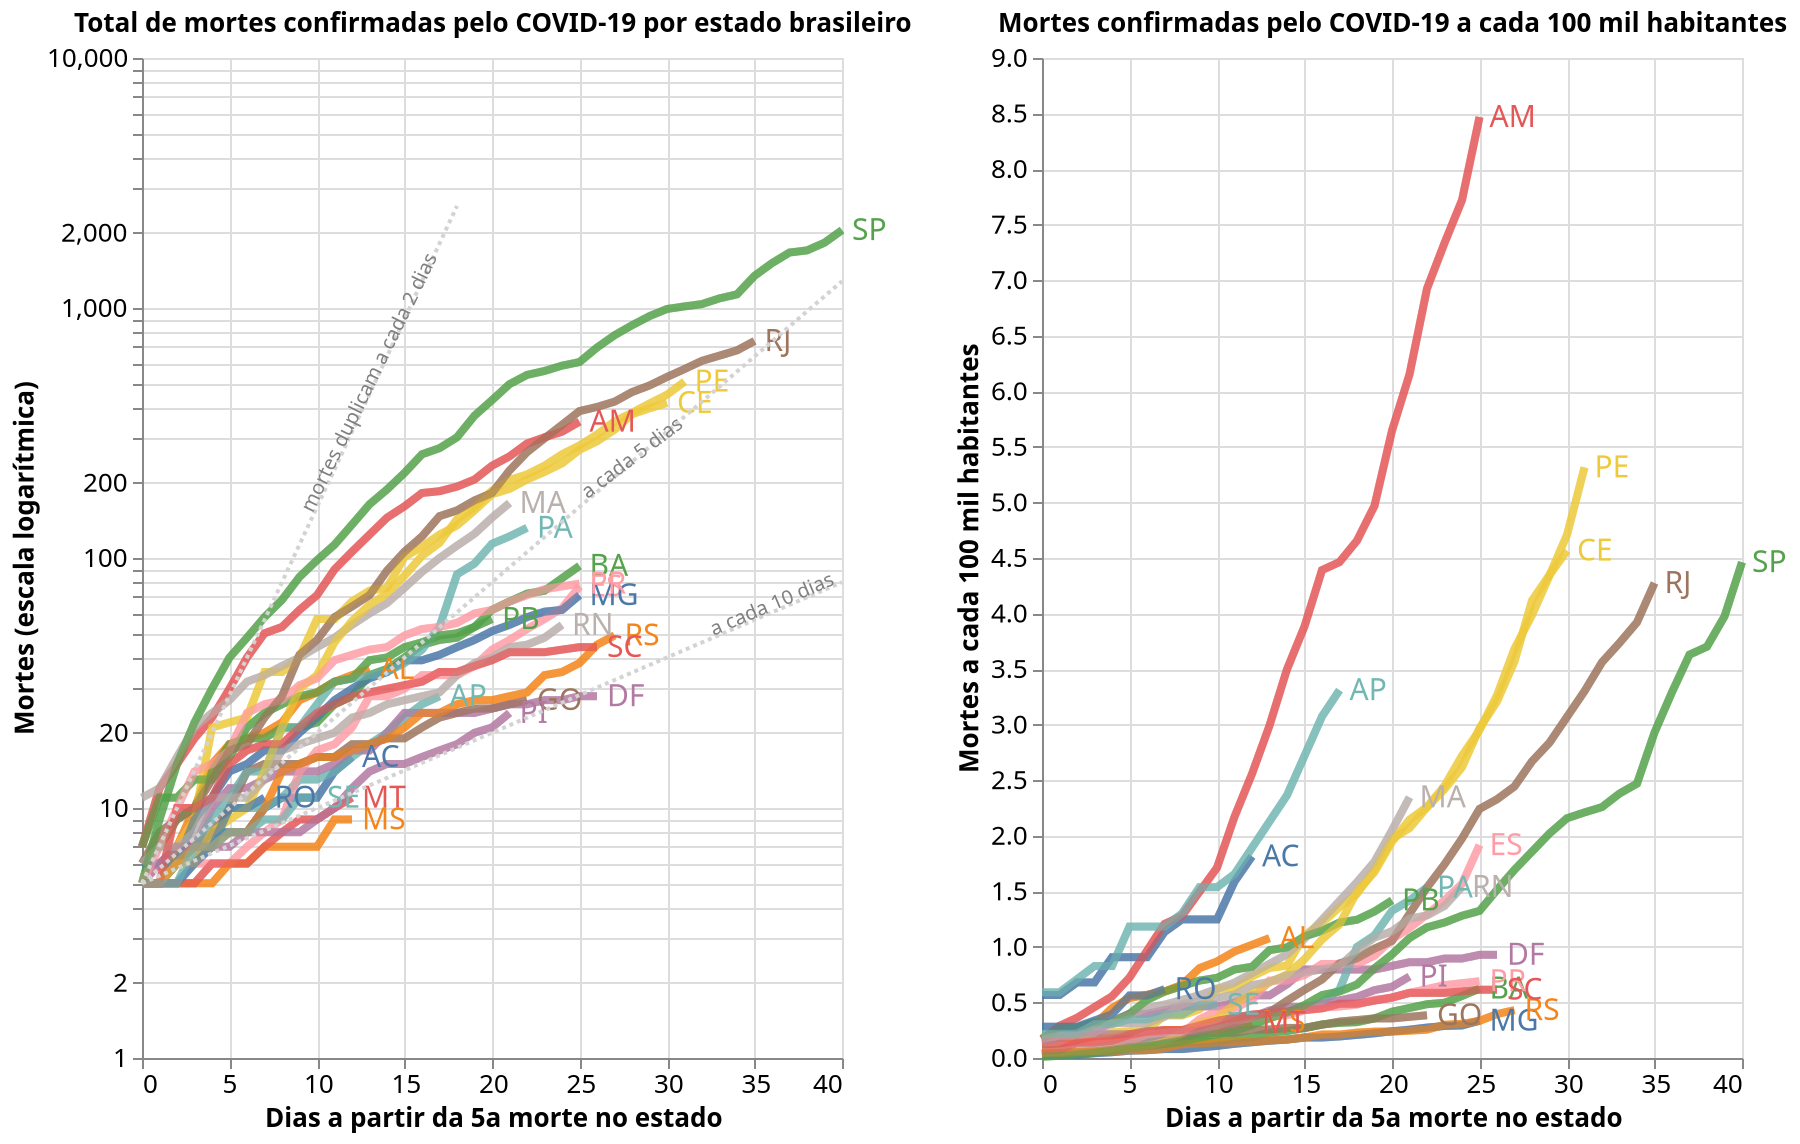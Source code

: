 {
  "config": {
    "view": {
      "continuousWidth": 400,
      "continuousHeight": 300
    },
    "axis": {
      "labelFontSize": 13,
      "titleFontSize": 13
    },
    "title": {
      "fontSize": 13
    }
  },
  "hconcat": [
    {
      "layer": [
        {
          "data": {
            "name": "data-ec0d3bc73906ead16c657b457e25fc30"
          },
          "mark": {
            "type": "line",
            "opacity": 0.7,
            "strokeWidth": 4
          },
          "encoding": {
            "color": {
              "condition": {
                "type": "nominal",
                "field": "state",
                "selection": "selector004"
              },
              "value": "lightgray"
            },
            "tooltip": [
              {
                "type": "nominal",
                "field": "state"
              },
              {
                "type": "nominal",
                "field": "Date",
                "timeUnit": "yearmonthdate"
              },
              {
                "type": "nominal",
                "field": "Deaths"
              }
            ],
            "x": {
              "type": "quantitative",
              "field": "Day"
            },
            "y": {
              "type": "quantitative",
              "field": "Deaths",
              "scale": {
                "type": "log"
              }
            }
          },
          "selection": {
            "selector004": {
              "type": "single",
              "fields": [
                "state"
              ]
            }
          },
          "title": "Total de mortes confirmadas pelo COVID-19 por estado brasileiro"
        },
        {
          "data": {
            "name": "data-ec0d3bc73906ead16c657b457e25fc30"
          },
          "mark": {
            "type": "line",
            "opacity": 0.7,
            "strokeWidth": 4
          },
          "encoding": {
            "color": {
              "type": "nominal",
              "field": "state"
            },
            "opacity": {
              "value": 0.5
            },
            "x": {
              "type": "quantitative",
              "field": "Day"
            },
            "y": {
              "type": "quantitative",
              "field": "Deaths",
              "scale": {
                "type": "log"
              }
            }
          },
          "title": "Total de mortes confirmadas pelo COVID-19 por estado brasileiro",
          "transform": [
            {
              "filter": {
                "selection": "selector004"
              }
            }
          ]
        },
        {
          "data": {
            "name": "data-ec0d3bc73906ead16c657b457e25fc30"
          },
          "mark": {
            "type": "text",
            "align": "left",
            "dx": 5,
            "size": 15
          },
          "encoding": {
            "color": {
              "type": "nominal",
              "field": "state",
              "legend": null
            },
            "text": {
              "type": "nominal",
              "field": "state"
            },
            "x": {
              "type": "quantitative",
              "aggregate": "max",
              "axis": {
                "title": "Dias a partir da 5a morte no estado"
              },
              "field": "Day"
            },
            "y": {
              "type": "quantitative",
              "aggregate": {
                "argmax": "Day"
              },
              "axis": {
                "title": "Mortes (escala logarítmica)"
              },
              "field": "Deaths"
            }
          },
          "title": "Total de mortes confirmadas pelo COVID-19 por estado brasileiro",
          "transform": [
            {
              "filter": {
                "selection": "selector004"
              }
            }
          ]
        },
        {
          "data": {
            "sequence": {
              "start": 0,
              "stop": 19,
              "step": 1,
              "as": "x"
            }
          },
          "mark": {
            "type": "line",
            "strokeDash": [
              2,
              2
            ]
          },
          "encoding": {
            "color": {
              "value": "lightgray"
            },
            "x": {
              "type": "quantitative",
              "field": "x"
            },
            "y": {
              "type": "quantitative",
              "field": "value"
            }
          },
          "transform": [
            {
              "calculate": "5*pow(2,(datum.x/2))",
              "as": "double2"
            },
            {
              "fold": [
                "double2"
              ]
            }
          ]
        },
        {
          "data": {
            "sequence": {
              "start": 0,
              "stop": 41,
              "step": 1,
              "as": "x"
            }
          },
          "mark": {
            "type": "line",
            "strokeDash": [
              2,
              2
            ]
          },
          "encoding": {
            "color": {
              "value": "lightgray"
            },
            "x": {
              "type": "quantitative",
              "field": "x"
            },
            "y": {
              "type": "quantitative",
              "field": "value"
            }
          },
          "transform": [
            {
              "calculate": "5*pow(2,(datum.x/5))",
              "as": "double5"
            },
            {
              "fold": [
                "double5"
              ]
            }
          ]
        },
        {
          "data": {
            "sequence": {
              "start": 0,
              "stop": 41,
              "step": 1,
              "as": "x"
            }
          },
          "mark": {
            "type": "line",
            "strokeDash": [
              2,
              2
            ]
          },
          "encoding": {
            "color": {
              "value": "lightgray"
            },
            "x": {
              "type": "quantitative",
              "field": "x"
            },
            "y": {
              "type": "quantitative",
              "field": "value"
            }
          },
          "transform": [
            {
              "calculate": "5*pow(2,(datum.x/10))",
              "as": "double10"
            },
            {
              "fold": [
                "double10"
              ]
            }
          ]
        },
        {
          "data": {
            "name": "data-bf3a284e2fbb064d7dde36f27f5d5a49"
          },
          "mark": {
            "type": "text",
            "angle": 296,
            "color": "gray",
            "size": 10,
            "text": "mortes duplicam a cada 2 dias"
          },
          "encoding": {
            "x": {
              "type": "quantitative",
              "field": "x"
            },
            "y": {
              "type": "quantitative",
              "field": "y"
            }
          }
        },
        {
          "data": {
            "name": "data-91a6abd35c00440d3f0d2923267a6aad"
          },
          "mark": {
            "type": "text",
            "angle": 323,
            "color": "gray",
            "size": 10,
            "text": "a cada 5 dias"
          },
          "encoding": {
            "x": {
              "type": "quantitative",
              "field": "x"
            },
            "y": {
              "type": "quantitative",
              "field": "y"
            }
          }
        },
        {
          "data": {
            "name": "data-05f954e2ff594c6e76a66044f332be7c"
          },
          "mark": {
            "type": "text",
            "angle": 337,
            "color": "gray",
            "size": 10,
            "text": "a cada 10 dias"
          },
          "encoding": {
            "x": {
              "type": "quantitative",
              "field": "x"
            },
            "y": {
              "type": "quantitative",
              "field": "y"
            }
          }
        }
      ],
      "height": 500,
      "width": 350
    },
    {
      "layer": [
        {
          "layer": [
            {
              "mark": {
                "type": "line",
                "opacity": 0.7,
                "strokeWidth": 4
              },
              "encoding": {
                "color": {
                  "condition": {
                    "type": "nominal",
                    "field": "state",
                    "selection": "selector004"
                  },
                  "value": "lightgray"
                },
                "tooltip": [
                  {
                    "type": "nominal",
                    "field": "state"
                  },
                  {
                    "type": "nominal",
                    "field": "Date",
                    "timeUnit": "yearmonthdate"
                  },
                  {
                    "type": "nominal",
                    "field": "Deaths"
                  }
                ],
                "x": {
                  "type": "quantitative",
                  "field": "Day"
                },
                "y": {
                  "type": "quantitative",
                  "field": "DeathPop"
                }
              },
              "selection": {
                "selector004": {
                  "type": "single",
                  "fields": [
                    "state"
                  ]
                }
              },
              "title": "Mortes confirmadas pelo COVID-19 a cada 100 mil habitantes"
            },
            {
              "mark": {
                "type": "line",
                "opacity": 0.7,
                "strokeWidth": 4
              },
              "encoding": {
                "color": {
                  "type": "nominal",
                  "field": "state"
                },
                "opacity": {
                  "value": 0.5
                },
                "x": {
                  "type": "quantitative",
                  "field": "Day"
                },
                "y": {
                  "type": "quantitative",
                  "field": "DeathPop"
                }
              },
              "title": "Mortes confirmadas pelo COVID-19 a cada 100 mil habitantes",
              "transform": [
                {
                  "filter": {
                    "selection": "selector004"
                  }
                }
              ]
            },
            {
              "mark": {
                "type": "text",
                "align": "left",
                "dx": 5,
                "size": 15
              },
              "encoding": {
                "color": {
                  "type": "nominal",
                  "field": "state",
                  "legend": null
                },
                "text": {
                  "type": "nominal",
                  "field": "state"
                },
                "x": {
                  "type": "quantitative",
                  "aggregate": "max",
                  "axis": {
                    "title": "Dias a partir da 5a morte no estado"
                  },
                  "field": "Day"
                },
                "y": {
                  "type": "quantitative",
                  "aggregate": {
                    "argmax": "Day"
                  },
                  "axis": {
                    "title": "Mortes a cada 100 mil habitantes"
                  },
                  "field": "DeathPop"
                }
              },
              "title": "Mortes confirmadas pelo COVID-19 a cada 100 mil habitantes",
              "transform": [
                {
                  "filter": {
                    "selection": "selector004"
                  }
                }
              ]
            }
          ]
        }
      ],
      "data": {
        "name": "data-ec0d3bc73906ead16c657b457e25fc30"
      },
      "height": 500,
      "width": 350
    }
  ],
  "$schema": "https://vega.github.io/schema/vega-lite/v4.8.1.json",
  "datasets": {
    "data-ec0d3bc73906ead16c657b457e25fc30": [
      {
        "Day": 0,
        "state": "AC",
        "Deaths": 5,
        "Date": "2020-04-16T00:00:00",
        "estimated_population_2019": 881935,
        "DeathPop": 0.5669352049754233
      },
      {
        "Day": 1,
        "state": "AC",
        "Deaths": 5,
        "Date": "2020-04-17T00:00:00",
        "estimated_population_2019": 881935,
        "DeathPop": 0.5669352049754233
      },
      {
        "Day": 2,
        "state": "AC",
        "Deaths": 6,
        "Date": "2020-04-18T00:00:00",
        "estimated_population_2019": 881935,
        "DeathPop": 0.680322245970508
      },
      {
        "Day": 3,
        "state": "AC",
        "Deaths": 6,
        "Date": "2020-04-19T00:00:00",
        "estimated_population_2019": 881935,
        "DeathPop": 0.680322245970508
      },
      {
        "Day": 4,
        "state": "AC",
        "Deaths": 8,
        "Date": "2020-04-20T00:00:00",
        "estimated_population_2019": 881935,
        "DeathPop": 0.9070963279606774
      },
      {
        "Day": 5,
        "state": "AC",
        "Deaths": 8,
        "Date": "2020-04-21T00:00:00",
        "estimated_population_2019": 881935,
        "DeathPop": 0.9070963279606774
      },
      {
        "Day": 6,
        "state": "AC",
        "Deaths": 8,
        "Date": "2020-04-22T00:00:00",
        "estimated_population_2019": 881935,
        "DeathPop": 0.9070963279606774
      },
      {
        "Day": 7,
        "state": "AC",
        "Deaths": 10,
        "Date": "2020-04-23T00:00:00",
        "estimated_population_2019": 881935,
        "DeathPop": 1.1338704099508465
      },
      {
        "Day": 8,
        "state": "AC",
        "Deaths": 11,
        "Date": "2020-04-24T00:00:00",
        "estimated_population_2019": 881935,
        "DeathPop": 1.2472574509459313
      },
      {
        "Day": 9,
        "state": "AC",
        "Deaths": 11,
        "Date": "2020-04-25T00:00:00",
        "estimated_population_2019": 881935,
        "DeathPop": 1.2472574509459313
      },
      {
        "Day": 10,
        "state": "AC",
        "Deaths": 11,
        "Date": "2020-04-26T00:00:00",
        "estimated_population_2019": 881935,
        "DeathPop": 1.2472574509459313
      },
      {
        "Day": 11,
        "state": "AC",
        "Deaths": 14,
        "Date": "2020-04-27T00:00:00",
        "estimated_population_2019": 881935,
        "DeathPop": 1.5874185739311855
      },
      {
        "Day": 12,
        "state": "AC",
        "Deaths": 16,
        "Date": "2020-04-28T00:00:00",
        "estimated_population_2019": 881935,
        "DeathPop": 1.8141926559213548
      },
      {
        "Day": 0,
        "state": "AL",
        "Deaths": 5,
        "Date": "2020-04-15T00:00:00",
        "estimated_population_2019": 3337357,
        "DeathPop": 0.1498191533000515
      },
      {
        "Day": 1,
        "state": "AL",
        "Deaths": 5,
        "Date": "2020-04-16T00:00:00",
        "estimated_population_2019": 3337357,
        "DeathPop": 0.1498191533000515
      },
      {
        "Day": 2,
        "state": "AL",
        "Deaths": 7,
        "Date": "2020-04-17T00:00:00",
        "estimated_population_2019": 3337357,
        "DeathPop": 0.2097468146200721
      },
      {
        "Day": 3,
        "state": "AL",
        "Deaths": 10,
        "Date": "2020-04-18T00:00:00",
        "estimated_population_2019": 3337357,
        "DeathPop": 0.299638306600103
      },
      {
        "Day": 4,
        "state": "AL",
        "Deaths": 15,
        "Date": "2020-04-19T00:00:00",
        "estimated_population_2019": 3337357,
        "DeathPop": 0.4494574599001545
      },
      {
        "Day": 5,
        "state": "AL",
        "Deaths": 18,
        "Date": "2020-04-20T00:00:00",
        "estimated_population_2019": 3337357,
        "DeathPop": 0.5393489518801854
      },
      {
        "Day": 6,
        "state": "AL",
        "Deaths": 19,
        "Date": "2020-04-21T00:00:00",
        "estimated_population_2019": 3337357,
        "DeathPop": 0.5693127825401957
      },
      {
        "Day": 7,
        "state": "AL",
        "Deaths": 20,
        "Date": "2020-04-22T00:00:00",
        "estimated_population_2019": 3337357,
        "DeathPop": 0.599276613200206
      },
      {
        "Day": 8,
        "state": "AL",
        "Deaths": 22,
        "Date": "2020-04-23T00:00:00",
        "estimated_population_2019": 3337357,
        "DeathPop": 0.6592042745202267
      },
      {
        "Day": 9,
        "state": "AL",
        "Deaths": 27,
        "Date": "2020-04-24T00:00:00",
        "estimated_population_2019": 3337357,
        "DeathPop": 0.8090234278202781
      },
      {
        "Day": 10,
        "state": "AL",
        "Deaths": 29,
        "Date": "2020-04-25T00:00:00",
        "estimated_population_2019": 3337357,
        "DeathPop": 0.8689510891402987
      },
      {
        "Day": 11,
        "state": "AL",
        "Deaths": 32,
        "Date": "2020-04-26T00:00:00",
        "estimated_population_2019": 3337357,
        "DeathPop": 0.9588425811203297
      },
      {
        "Day": 12,
        "state": "AL",
        "Deaths": 34,
        "Date": "2020-04-27T00:00:00",
        "estimated_population_2019": 3337357,
        "DeathPop": 1.0187702424403502
      },
      {
        "Day": 13,
        "state": "AL",
        "Deaths": 36,
        "Date": "2020-04-28T00:00:00",
        "estimated_population_2019": 3337357,
        "DeathPop": 1.0786979037603708
      },
      {
        "Day": 0,
        "state": "AM",
        "Deaths": 7,
        "Date": "2020-04-03T00:00:00",
        "estimated_population_2019": 4144597,
        "DeathPop": 0.16889458733864837
      },
      {
        "Day": 1,
        "state": "AM",
        "Deaths": 12,
        "Date": "2020-04-04T00:00:00",
        "estimated_population_2019": 4144597,
        "DeathPop": 0.2895335782948258
      },
      {
        "Day": 2,
        "state": "AM",
        "Deaths": 15,
        "Date": "2020-04-05T00:00:00",
        "estimated_population_2019": 4144597,
        "DeathPop": 0.3619169728685322
      },
      {
        "Day": 3,
        "state": "AM",
        "Deaths": 19,
        "Date": "2020-04-06T00:00:00",
        "estimated_population_2019": 4144597,
        "DeathPop": 0.4584281656334741
      },
      {
        "Day": 4,
        "state": "AM",
        "Deaths": 23,
        "Date": "2020-04-07T00:00:00",
        "estimated_population_2019": 4144597,
        "DeathPop": 0.554939358398416
      },
      {
        "Day": 5,
        "state": "AM",
        "Deaths": 30,
        "Date": "2020-04-08T00:00:00",
        "estimated_population_2019": 4144597,
        "DeathPop": 0.7238339457370644
      },
      {
        "Day": 6,
        "state": "AM",
        "Deaths": 40,
        "Date": "2020-04-09T00:00:00",
        "estimated_population_2019": 4144597,
        "DeathPop": 0.9651119276494192
      },
      {
        "Day": 7,
        "state": "AM",
        "Deaths": 50,
        "Date": "2020-04-10T00:00:00",
        "estimated_population_2019": 4144597,
        "DeathPop": 1.206389909561774
      },
      {
        "Day": 8,
        "state": "AM",
        "Deaths": 53,
        "Date": "2020-04-11T00:00:00",
        "estimated_population_2019": 4144597,
        "DeathPop": 1.2787733041354805
      },
      {
        "Day": 9,
        "state": "AM",
        "Deaths": 62,
        "Date": "2020-04-12T00:00:00",
        "estimated_population_2019": 4144597,
        "DeathPop": 1.4959234878566
      },
      {
        "Day": 10,
        "state": "AM",
        "Deaths": 71,
        "Date": "2020-04-13T00:00:00",
        "estimated_population_2019": 4144597,
        "DeathPop": 1.7130736715777193
      },
      {
        "Day": 11,
        "state": "AM",
        "Deaths": 90,
        "Date": "2020-04-14T00:00:00",
        "estimated_population_2019": 4144597,
        "DeathPop": 2.1715018372111934
      },
      {
        "Day": 12,
        "state": "AM",
        "Deaths": 106,
        "Date": "2020-04-15T00:00:00",
        "estimated_population_2019": 4144597,
        "DeathPop": 2.557546608270961
      },
      {
        "Day": 13,
        "state": "AM",
        "Deaths": 124,
        "Date": "2020-04-16T00:00:00",
        "estimated_population_2019": 4144597,
        "DeathPop": 2.9918469757132
      },
      {
        "Day": 14,
        "state": "AM",
        "Deaths": 145,
        "Date": "2020-04-17T00:00:00",
        "estimated_population_2019": 4144597,
        "DeathPop": 3.4985307377291446
      },
      {
        "Day": 15,
        "state": "AM",
        "Deaths": 161,
        "Date": "2020-04-18T00:00:00",
        "estimated_population_2019": 4144597,
        "DeathPop": 3.8845755087889127
      },
      {
        "Day": 16,
        "state": "AM",
        "Deaths": 182,
        "Date": "2020-04-19T00:00:00",
        "estimated_population_2019": 4144597,
        "DeathPop": 4.3912592708048575
      },
      {
        "Day": 17,
        "state": "AM",
        "Deaths": 185,
        "Date": "2020-04-20T00:00:00",
        "estimated_population_2019": 4144597,
        "DeathPop": 4.463642665378564
      },
      {
        "Day": 18,
        "state": "AM",
        "Deaths": 193,
        "Date": "2020-04-21T00:00:00",
        "estimated_population_2019": 4144597,
        "DeathPop": 4.656665050908448
      },
      {
        "Day": 19,
        "state": "AM",
        "Deaths": 206,
        "Date": "2020-04-22T00:00:00",
        "estimated_population_2019": 4144597,
        "DeathPop": 4.970326427394509
      },
      {
        "Day": 20,
        "state": "AM",
        "Deaths": 234,
        "Date": "2020-04-23T00:00:00",
        "estimated_population_2019": 4144597,
        "DeathPop": 5.645904776749102
      },
      {
        "Day": 21,
        "state": "AM",
        "Deaths": 255,
        "Date": "2020-04-24T00:00:00",
        "estimated_population_2019": 4144597,
        "DeathPop": 6.152588538765047
      },
      {
        "Day": 22,
        "state": "AM",
        "Deaths": 287,
        "Date": "2020-04-25T00:00:00",
        "estimated_population_2019": 4144597,
        "DeathPop": 6.924678080884583
      },
      {
        "Day": 23,
        "state": "AM",
        "Deaths": 304,
        "Date": "2020-04-26T00:00:00",
        "estimated_population_2019": 4144597,
        "DeathPop": 7.334850650135586
      },
      {
        "Day": 24,
        "state": "AM",
        "Deaths": 320,
        "Date": "2020-04-27T00:00:00",
        "estimated_population_2019": 4144597,
        "DeathPop": 7.720895421195354
      },
      {
        "Day": 25,
        "state": "AM",
        "Deaths": 351,
        "Date": "2020-04-28T00:00:00",
        "estimated_population_2019": 4144597,
        "DeathPop": 8.468857165123653
      },
      {
        "Day": 0,
        "state": "AP",
        "Deaths": 5,
        "Date": "2020-04-11T00:00:00",
        "estimated_population_2019": 845731,
        "DeathPop": 0.59120453193746
      },
      {
        "Day": 1,
        "state": "AP",
        "Deaths": 5,
        "Date": "2020-04-12T00:00:00",
        "estimated_population_2019": 845731,
        "DeathPop": 0.59120453193746
      },
      {
        "Day": 2,
        "state": "AP",
        "Deaths": 6,
        "Date": "2020-04-13T00:00:00",
        "estimated_population_2019": 845731,
        "DeathPop": 0.709445438324952
      },
      {
        "Day": 3,
        "state": "AP",
        "Deaths": 7,
        "Date": "2020-04-14T00:00:00",
        "estimated_population_2019": 845731,
        "DeathPop": 0.827686344712444
      },
      {
        "Day": 4,
        "state": "AP",
        "Deaths": 7,
        "Date": "2020-04-15T00:00:00",
        "estimated_population_2019": 845731,
        "DeathPop": 0.827686344712444
      },
      {
        "Day": 5,
        "state": "AP",
        "Deaths": 10,
        "Date": "2020-04-16T00:00:00",
        "estimated_population_2019": 845731,
        "DeathPop": 1.18240906387492
      },
      {
        "Day": 6,
        "state": "AP",
        "Deaths": 10,
        "Date": "2020-04-17T00:00:00",
        "estimated_population_2019": 845731,
        "DeathPop": 1.18240906387492
      },
      {
        "Day": 7,
        "state": "AP",
        "Deaths": 10,
        "Date": "2020-04-18T00:00:00",
        "estimated_population_2019": 845731,
        "DeathPop": 1.18240906387492
      },
      {
        "Day": 8,
        "state": "AP",
        "Deaths": 11,
        "Date": "2020-04-19T00:00:00",
        "estimated_population_2019": 845731,
        "DeathPop": 1.300649970262412
      },
      {
        "Day": 9,
        "state": "AP",
        "Deaths": 13,
        "Date": "2020-04-20T00:00:00",
        "estimated_population_2019": 845731,
        "DeathPop": 1.537131783037396
      },
      {
        "Day": 10,
        "state": "AP",
        "Deaths": 13,
        "Date": "2020-04-21T00:00:00",
        "estimated_population_2019": 845731,
        "DeathPop": 1.537131783037396
      },
      {
        "Day": 11,
        "state": "AP",
        "Deaths": 14,
        "Date": "2020-04-22T00:00:00",
        "estimated_population_2019": 845731,
        "DeathPop": 1.655372689424888
      },
      {
        "Day": 12,
        "state": "AP",
        "Deaths": 16,
        "Date": "2020-04-23T00:00:00",
        "estimated_population_2019": 845731,
        "DeathPop": 1.891854502199872
      },
      {
        "Day": 13,
        "state": "AP",
        "Deaths": 18,
        "Date": "2020-04-24T00:00:00",
        "estimated_population_2019": 845731,
        "DeathPop": 2.128336314974856
      },
      {
        "Day": 14,
        "state": "AP",
        "Deaths": 20,
        "Date": "2020-04-25T00:00:00",
        "estimated_population_2019": 845731,
        "DeathPop": 2.36481812774984
      },
      {
        "Day": 15,
        "state": "AP",
        "Deaths": 23,
        "Date": "2020-04-26T00:00:00",
        "estimated_population_2019": 845731,
        "DeathPop": 2.719540846912316
      },
      {
        "Day": 16,
        "state": "AP",
        "Deaths": 26,
        "Date": "2020-04-27T00:00:00",
        "estimated_population_2019": 845731,
        "DeathPop": 3.074263566074792
      },
      {
        "Day": 17,
        "state": "AP",
        "Deaths": 28,
        "Date": "2020-04-28T00:00:00",
        "estimated_population_2019": 845731,
        "DeathPop": 3.310745378849776
      },
      {
        "Day": 0,
        "state": "BA",
        "Deaths": 6,
        "Date": "2020-04-03T00:00:00",
        "estimated_population_2019": 14873064,
        "DeathPop": 0.0403413849358814
      },
      {
        "Day": 1,
        "state": "BA",
        "Deaths": 7,
        "Date": "2020-04-04T00:00:00",
        "estimated_population_2019": 14873064,
        "DeathPop": 0.04706494909186164
      },
      {
        "Day": 2,
        "state": "BA",
        "Deaths": 9,
        "Date": "2020-04-05T00:00:00",
        "estimated_population_2019": 14873064,
        "DeathPop": 0.0605120774038221
      },
      {
        "Day": 3,
        "state": "BA",
        "Deaths": 10,
        "Date": "2020-04-06T00:00:00",
        "estimated_population_2019": 14873064,
        "DeathPop": 0.06723564155980233
      },
      {
        "Day": 4,
        "state": "BA",
        "Deaths": 14,
        "Date": "2020-04-07T00:00:00",
        "estimated_population_2019": 14873064,
        "DeathPop": 0.09412989818372328
      },
      {
        "Day": 5,
        "state": "BA",
        "Deaths": 18,
        "Date": "2020-04-08T00:00:00",
        "estimated_population_2019": 14873064,
        "DeathPop": 0.1210241548076442
      },
      {
        "Day": 6,
        "state": "BA",
        "Deaths": 19,
        "Date": "2020-04-09T00:00:00",
        "estimated_population_2019": 14873064,
        "DeathPop": 0.12774771896362444
      },
      {
        "Day": 7,
        "state": "BA",
        "Deaths": 19,
        "Date": "2020-04-10T00:00:00",
        "estimated_population_2019": 14873064,
        "DeathPop": 0.12774771896362444
      },
      {
        "Day": 8,
        "state": "BA",
        "Deaths": 21,
        "Date": "2020-04-11T00:00:00",
        "estimated_population_2019": 14873064,
        "DeathPop": 0.1411948472755849
      },
      {
        "Day": 9,
        "state": "BA",
        "Deaths": 21,
        "Date": "2020-04-12T00:00:00",
        "estimated_population_2019": 14873064,
        "DeathPop": 0.1411948472755849
      },
      {
        "Day": 10,
        "state": "BA",
        "Deaths": 22,
        "Date": "2020-04-13T00:00:00",
        "estimated_population_2019": 14873064,
        "DeathPop": 0.14791841143156514
      },
      {
        "Day": 11,
        "state": "BA",
        "Deaths": 26,
        "Date": "2020-04-14T00:00:00",
        "estimated_population_2019": 14873064,
        "DeathPop": 0.1748126680554861
      },
      {
        "Day": 12,
        "state": "BA",
        "Deaths": 28,
        "Date": "2020-04-15T00:00:00",
        "estimated_population_2019": 14873064,
        "DeathPop": 0.18825979636744655
      },
      {
        "Day": 13,
        "state": "BA",
        "Deaths": 34,
        "Date": "2020-04-16T00:00:00",
        "estimated_population_2019": 14873064,
        "DeathPop": 0.22860118130332796
      },
      {
        "Day": 14,
        "state": "BA",
        "Deaths": 36,
        "Date": "2020-04-17T00:00:00",
        "estimated_population_2019": 14873064,
        "DeathPop": 0.2420483096152884
      },
      {
        "Day": 15,
        "state": "BA",
        "Deaths": 40,
        "Date": "2020-04-18T00:00:00",
        "estimated_population_2019": 14873064,
        "DeathPop": 0.2689425662392093
      },
      {
        "Day": 16,
        "state": "BA",
        "Deaths": 45,
        "Date": "2020-04-19T00:00:00",
        "estimated_population_2019": 14873064,
        "DeathPop": 0.30256038701911053
      },
      {
        "Day": 17,
        "state": "BA",
        "Deaths": 47,
        "Date": "2020-04-20T00:00:00",
        "estimated_population_2019": 14873064,
        "DeathPop": 0.31600751533107097
      },
      {
        "Day": 18,
        "state": "BA",
        "Deaths": 48,
        "Date": "2020-04-21T00:00:00",
        "estimated_population_2019": 14873064,
        "DeathPop": 0.3227310794870512
      },
      {
        "Day": 19,
        "state": "BA",
        "Deaths": 53,
        "Date": "2020-04-22T00:00:00",
        "estimated_population_2019": 14873064,
        "DeathPop": 0.35634890026695243
      },
      {
        "Day": 20,
        "state": "BA",
        "Deaths": 62,
        "Date": "2020-04-23T00:00:00",
        "estimated_population_2019": 14873064,
        "DeathPop": 0.4168609776707745
      },
      {
        "Day": 21,
        "state": "BA",
        "Deaths": 67,
        "Date": "2020-04-24T00:00:00",
        "estimated_population_2019": 14873064,
        "DeathPop": 0.4504787984506757
      },
      {
        "Day": 22,
        "state": "BA",
        "Deaths": 72,
        "Date": "2020-04-25T00:00:00",
        "estimated_population_2019": 14873064,
        "DeathPop": 0.4840966192305768
      },
      {
        "Day": 23,
        "state": "BA",
        "Deaths": 74,
        "Date": "2020-04-26T00:00:00",
        "estimated_population_2019": 14873064,
        "DeathPop": 0.4975437475425373
      },
      {
        "Day": 24,
        "state": "BA",
        "Deaths": 83,
        "Date": "2020-04-27T00:00:00",
        "estimated_population_2019": 14873064,
        "DeathPop": 0.5580558249463594
      },
      {
        "Day": 25,
        "state": "BA",
        "Deaths": 93,
        "Date": "2020-04-28T00:00:00",
        "estimated_population_2019": 14873064,
        "DeathPop": 0.6252914665061617
      },
      {
        "Day": 0,
        "state": "CE",
        "Deaths": 5,
        "Date": "2020-03-29T00:00:00",
        "estimated_population_2019": 9132078,
        "DeathPop": 0.054752050957076796
      },
      {
        "Day": 1,
        "state": "CE",
        "Deaths": 5,
        "Date": "2020-03-30T00:00:00",
        "estimated_population_2019": 9132078,
        "DeathPop": 0.054752050957076796
      },
      {
        "Day": 2,
        "state": "CE",
        "Deaths": 7,
        "Date": "2020-03-31T00:00:00",
        "estimated_population_2019": 9132078,
        "DeathPop": 0.07665287133990752
      },
      {
        "Day": 3,
        "state": "CE",
        "Deaths": 9,
        "Date": "2020-04-01T00:00:00",
        "estimated_population_2019": 9132078,
        "DeathPop": 0.09855369172273826
      },
      {
        "Day": 4,
        "state": "CE",
        "Deaths": 21,
        "Date": "2020-04-02T00:00:00",
        "estimated_population_2019": 9132078,
        "DeathPop": 0.2299586140197226
      },
      {
        "Day": 5,
        "state": "CE",
        "Deaths": 22,
        "Date": "2020-04-03T00:00:00",
        "estimated_population_2019": 9132078,
        "DeathPop": 0.2409090242111379
      },
      {
        "Day": 6,
        "state": "CE",
        "Deaths": 23,
        "Date": "2020-04-04T00:00:00",
        "estimated_population_2019": 9132078,
        "DeathPop": 0.25185943440255326
      },
      {
        "Day": 7,
        "state": "CE",
        "Deaths": 35,
        "Date": "2020-04-05T00:00:00",
        "estimated_population_2019": 9132078,
        "DeathPop": 0.38326435669953757
      },
      {
        "Day": 8,
        "state": "CE",
        "Deaths": 35,
        "Date": "2020-04-06T00:00:00",
        "estimated_population_2019": 9132078,
        "DeathPop": 0.38326435669953757
      },
      {
        "Day": 9,
        "state": "CE",
        "Deaths": 40,
        "Date": "2020-04-07T00:00:00",
        "estimated_population_2019": 9132078,
        "DeathPop": 0.43801640765661437
      },
      {
        "Day": 10,
        "state": "CE",
        "Deaths": 57,
        "Date": "2020-04-08T00:00:00",
        "estimated_population_2019": 9132078,
        "DeathPop": 0.6241733809106755
      },
      {
        "Day": 11,
        "state": "CE",
        "Deaths": 57,
        "Date": "2020-04-09T00:00:00",
        "estimated_population_2019": 9132078,
        "DeathPop": 0.6241733809106755
      },
      {
        "Day": 12,
        "state": "CE",
        "Deaths": 67,
        "Date": "2020-04-10T00:00:00",
        "estimated_population_2019": 9132078,
        "DeathPop": 0.7336774828248291
      },
      {
        "Day": 13,
        "state": "CE",
        "Deaths": 74,
        "Date": "2020-04-11T00:00:00",
        "estimated_population_2019": 9132078,
        "DeathPop": 0.8103303541647366
      },
      {
        "Day": 14,
        "state": "CE",
        "Deaths": 76,
        "Date": "2020-04-12T00:00:00",
        "estimated_population_2019": 9132078,
        "DeathPop": 0.8322311745475673
      },
      {
        "Day": 15,
        "state": "CE",
        "Deaths": 101,
        "Date": "2020-04-13T00:00:00",
        "estimated_population_2019": 9132078,
        "DeathPop": 1.1059914293329514
      },
      {
        "Day": 16,
        "state": "CE",
        "Deaths": 111,
        "Date": "2020-04-14T00:00:00",
        "estimated_population_2019": 9132078,
        "DeathPop": 1.215495531247105
      },
      {
        "Day": 17,
        "state": "CE",
        "Deaths": 124,
        "Date": "2020-04-15T00:00:00",
        "estimated_population_2019": 9132078,
        "DeathPop": 1.3578508637355047
      },
      {
        "Day": 18,
        "state": "CE",
        "Deaths": 135,
        "Date": "2020-04-16T00:00:00",
        "estimated_population_2019": 9132078,
        "DeathPop": 1.4783053758410736
      },
      {
        "Day": 19,
        "state": "CE",
        "Deaths": 155,
        "Date": "2020-04-17T00:00:00",
        "estimated_population_2019": 9132078,
        "DeathPop": 1.6973135796693808
      },
      {
        "Day": 20,
        "state": "CE",
        "Deaths": 180,
        "Date": "2020-04-18T00:00:00",
        "estimated_population_2019": 9132078,
        "DeathPop": 1.9710738344547647
      },
      {
        "Day": 21,
        "state": "CE",
        "Deaths": 189,
        "Date": "2020-04-19T00:00:00",
        "estimated_population_2019": 9132078,
        "DeathPop": 2.069627526177503
      },
      {
        "Day": 22,
        "state": "CE",
        "Deaths": 206,
        "Date": "2020-04-20T00:00:00",
        "estimated_population_2019": 9132078,
        "DeathPop": 2.2557844994315643
      },
      {
        "Day": 23,
        "state": "CE",
        "Deaths": 221,
        "Date": "2020-04-21T00:00:00",
        "estimated_population_2019": 9132078,
        "DeathPop": 2.4200406523027946
      },
      {
        "Day": 24,
        "state": "CE",
        "Deaths": 239,
        "Date": "2020-04-22T00:00:00",
        "estimated_population_2019": 9132078,
        "DeathPop": 2.617148035748271
      },
      {
        "Day": 25,
        "state": "CE",
        "Deaths": 271,
        "Date": "2020-04-23T00:00:00",
        "estimated_population_2019": 9132078,
        "DeathPop": 2.967561161873563
      },
      {
        "Day": 26,
        "state": "CE",
        "Deaths": 293,
        "Date": "2020-04-24T00:00:00",
        "estimated_population_2019": 9132078,
        "DeathPop": 3.2084701860847007
      },
      {
        "Day": 27,
        "state": "CE",
        "Deaths": 326,
        "Date": "2020-04-25T00:00:00",
        "estimated_population_2019": 9132078,
        "DeathPop": 3.5698337224014076
      },
      {
        "Day": 28,
        "state": "CE",
        "Deaths": 376,
        "Date": "2020-04-26T00:00:00",
        "estimated_population_2019": 9132078,
        "DeathPop": 4.117354231972175
      },
      {
        "Day": 29,
        "state": "CE",
        "Deaths": 397,
        "Date": "2020-04-27T00:00:00",
        "estimated_population_2019": 9132078,
        "DeathPop": 4.347312845991898
      },
      {
        "Day": 30,
        "state": "CE",
        "Deaths": 417,
        "Date": "2020-04-28T00:00:00",
        "estimated_population_2019": 9132078,
        "DeathPop": 4.566321049820205
      },
      {
        "Day": 0,
        "state": "DF",
        "Deaths": 5,
        "Date": "2020-04-02T00:00:00",
        "estimated_population_2019": 3015268,
        "DeathPop": 0.16582273947125098
      },
      {
        "Day": 1,
        "state": "DF",
        "Deaths": 6,
        "Date": "2020-04-03T00:00:00",
        "estimated_population_2019": 3015268,
        "DeathPop": 0.19898728736550117
      },
      {
        "Day": 2,
        "state": "DF",
        "Deaths": 7,
        "Date": "2020-04-04T00:00:00",
        "estimated_population_2019": 3015268,
        "DeathPop": 0.2321518352597514
      },
      {
        "Day": 3,
        "state": "DF",
        "Deaths": 7,
        "Date": "2020-04-05T00:00:00",
        "estimated_population_2019": 3015268,
        "DeathPop": 0.2321518352597514
      },
      {
        "Day": 4,
        "state": "DF",
        "Deaths": 10,
        "Date": "2020-04-06T00:00:00",
        "estimated_population_2019": 3015268,
        "DeathPop": 0.33164547894250196
      },
      {
        "Day": 5,
        "state": "DF",
        "Deaths": 12,
        "Date": "2020-04-07T00:00:00",
        "estimated_population_2019": 3015268,
        "DeathPop": 0.39797457473100234
      },
      {
        "Day": 6,
        "state": "DF",
        "Deaths": 12,
        "Date": "2020-04-08T00:00:00",
        "estimated_population_2019": 3015268,
        "DeathPop": 0.39797457473100234
      },
      {
        "Day": 7,
        "state": "DF",
        "Deaths": 13,
        "Date": "2020-04-09T00:00:00",
        "estimated_population_2019": 3015268,
        "DeathPop": 0.4311391226252525
      },
      {
        "Day": 8,
        "state": "DF",
        "Deaths": 14,
        "Date": "2020-04-10T00:00:00",
        "estimated_population_2019": 3015268,
        "DeathPop": 0.4643036705195028
      },
      {
        "Day": 9,
        "state": "DF",
        "Deaths": 14,
        "Date": "2020-04-11T00:00:00",
        "estimated_population_2019": 3015268,
        "DeathPop": 0.4643036705195028
      },
      {
        "Day": 10,
        "state": "DF",
        "Deaths": 14,
        "Date": "2020-04-12T00:00:00",
        "estimated_population_2019": 3015268,
        "DeathPop": 0.4643036705195028
      },
      {
        "Day": 11,
        "state": "DF",
        "Deaths": 15,
        "Date": "2020-04-13T00:00:00",
        "estimated_population_2019": 3015268,
        "DeathPop": 0.4974682184137529
      },
      {
        "Day": 12,
        "state": "DF",
        "Deaths": 17,
        "Date": "2020-04-14T00:00:00",
        "estimated_population_2019": 3015268,
        "DeathPop": 0.5637973142022533
      },
      {
        "Day": 13,
        "state": "DF",
        "Deaths": 17,
        "Date": "2020-04-15T00:00:00",
        "estimated_population_2019": 3015268,
        "DeathPop": 0.5637973142022533
      },
      {
        "Day": 14,
        "state": "DF",
        "Deaths": 20,
        "Date": "2020-04-16T00:00:00",
        "estimated_population_2019": 3015268,
        "DeathPop": 0.6632909578850039
      },
      {
        "Day": 15,
        "state": "DF",
        "Deaths": 24,
        "Date": "2020-04-17T00:00:00",
        "estimated_population_2019": 3015268,
        "DeathPop": 0.7959491494620047
      },
      {
        "Day": 16,
        "state": "DF",
        "Deaths": 24,
        "Date": "2020-04-18T00:00:00",
        "estimated_population_2019": 3015268,
        "DeathPop": 0.7959491494620047
      },
      {
        "Day": 17,
        "state": "DF",
        "Deaths": 24,
        "Date": "2020-04-19T00:00:00",
        "estimated_population_2019": 3015268,
        "DeathPop": 0.7959491494620047
      },
      {
        "Day": 18,
        "state": "DF",
        "Deaths": 24,
        "Date": "2020-04-20T00:00:00",
        "estimated_population_2019": 3015268,
        "DeathPop": 0.7959491494620047
      },
      {
        "Day": 19,
        "state": "DF",
        "Deaths": 24,
        "Date": "2020-04-21T00:00:00",
        "estimated_population_2019": 3015268,
        "DeathPop": 0.7959491494620047
      },
      {
        "Day": 20,
        "state": "DF",
        "Deaths": 25,
        "Date": "2020-04-22T00:00:00",
        "estimated_population_2019": 3015268,
        "DeathPop": 0.8291136973562548
      },
      {
        "Day": 21,
        "state": "DF",
        "Deaths": 26,
        "Date": "2020-04-23T00:00:00",
        "estimated_population_2019": 3015268,
        "DeathPop": 0.862278245250505
      },
      {
        "Day": 22,
        "state": "DF",
        "Deaths": 26,
        "Date": "2020-04-24T00:00:00",
        "estimated_population_2019": 3015268,
        "DeathPop": 0.862278245250505
      },
      {
        "Day": 23,
        "state": "DF",
        "Deaths": 27,
        "Date": "2020-04-25T00:00:00",
        "estimated_population_2019": 3015268,
        "DeathPop": 0.8954427931447554
      },
      {
        "Day": 24,
        "state": "DF",
        "Deaths": 27,
        "Date": "2020-04-26T00:00:00",
        "estimated_population_2019": 3015268,
        "DeathPop": 0.8954427931447554
      },
      {
        "Day": 25,
        "state": "DF",
        "Deaths": 28,
        "Date": "2020-04-27T00:00:00",
        "estimated_population_2019": 3015268,
        "DeathPop": 0.9286073410390056
      },
      {
        "Day": 26,
        "state": "DF",
        "Deaths": 28,
        "Date": "2020-04-28T00:00:00",
        "estimated_population_2019": 3015268,
        "DeathPop": 0.9286073410390056
      },
      {
        "Day": 0,
        "state": "ES",
        "Deaths": 5,
        "Date": "2020-04-03T00:00:00",
        "estimated_population_2019": 4018650,
        "DeathPop": 0.12441989225237332
      },
      {
        "Day": 1,
        "state": "ES",
        "Deaths": 6,
        "Date": "2020-04-04T00:00:00",
        "estimated_population_2019": 4018650,
        "DeathPop": 0.14930387070284795
      },
      {
        "Day": 2,
        "state": "ES",
        "Deaths": 6,
        "Date": "2020-04-05T00:00:00",
        "estimated_population_2019": 4018650,
        "DeathPop": 0.14930387070284795
      },
      {
        "Day": 3,
        "state": "ES",
        "Deaths": 6,
        "Date": "2020-04-06T00:00:00",
        "estimated_population_2019": 4018650,
        "DeathPop": 0.14930387070284795
      },
      {
        "Day": 4,
        "state": "ES",
        "Deaths": 6,
        "Date": "2020-04-07T00:00:00",
        "estimated_population_2019": 4018650,
        "DeathPop": 0.14930387070284795
      },
      {
        "Day": 5,
        "state": "ES",
        "Deaths": 6,
        "Date": "2020-04-08T00:00:00",
        "estimated_population_2019": 4018650,
        "DeathPop": 0.14930387070284795
      },
      {
        "Day": 6,
        "state": "ES",
        "Deaths": 7,
        "Date": "2020-04-09T00:00:00",
        "estimated_population_2019": 4018650,
        "DeathPop": 0.17418784915332264
      },
      {
        "Day": 7,
        "state": "ES",
        "Deaths": 8,
        "Date": "2020-04-10T00:00:00",
        "estimated_population_2019": 4018650,
        "DeathPop": 0.1990718276037973
      },
      {
        "Day": 8,
        "state": "ES",
        "Deaths": 9,
        "Date": "2020-04-11T00:00:00",
        "estimated_population_2019": 4018650,
        "DeathPop": 0.22395580605427196
      },
      {
        "Day": 9,
        "state": "ES",
        "Deaths": 14,
        "Date": "2020-04-12T00:00:00",
        "estimated_population_2019": 4018650,
        "DeathPop": 0.3483756983066453
      },
      {
        "Day": 10,
        "state": "ES",
        "Deaths": 17,
        "Date": "2020-04-13T00:00:00",
        "estimated_population_2019": 4018650,
        "DeathPop": 0.4230276336580692
      },
      {
        "Day": 11,
        "state": "ES",
        "Deaths": 18,
        "Date": "2020-04-14T00:00:00",
        "estimated_population_2019": 4018650,
        "DeathPop": 0.4479116121085439
      },
      {
        "Day": 12,
        "state": "ES",
        "Deaths": 21,
        "Date": "2020-04-15T00:00:00",
        "estimated_population_2019": 4018650,
        "DeathPop": 0.5225635474599679
      },
      {
        "Day": 13,
        "state": "ES",
        "Deaths": 28,
        "Date": "2020-04-16T00:00:00",
        "estimated_population_2019": 4018650,
        "DeathPop": 0.6967513966132906
      },
      {
        "Day": 14,
        "state": "ES",
        "Deaths": 28,
        "Date": "2020-04-17T00:00:00",
        "estimated_population_2019": 4018650,
        "DeathPop": 0.6967513966132906
      },
      {
        "Day": 15,
        "state": "ES",
        "Deaths": 30,
        "Date": "2020-04-18T00:00:00",
        "estimated_population_2019": 4018650,
        "DeathPop": 0.7465193535142398
      },
      {
        "Day": 16,
        "state": "ES",
        "Deaths": 34,
        "Date": "2020-04-19T00:00:00",
        "estimated_population_2019": 4018650,
        "DeathPop": 0.8460552673161384
      },
      {
        "Day": 17,
        "state": "ES",
        "Deaths": 34,
        "Date": "2020-04-20T00:00:00",
        "estimated_population_2019": 4018650,
        "DeathPop": 0.8460552673161384
      },
      {
        "Day": 18,
        "state": "ES",
        "Deaths": 34,
        "Date": "2020-04-21T00:00:00",
        "estimated_population_2019": 4018650,
        "DeathPop": 0.8460552673161384
      },
      {
        "Day": 19,
        "state": "ES",
        "Deaths": 37,
        "Date": "2020-04-22T00:00:00",
        "estimated_population_2019": 4018650,
        "DeathPop": 0.9207072026675625
      },
      {
        "Day": 20,
        "state": "ES",
        "Deaths": 43,
        "Date": "2020-04-23T00:00:00",
        "estimated_population_2019": 4018650,
        "DeathPop": 1.0700110733704105
      },
      {
        "Day": 21,
        "state": "ES",
        "Deaths": 47,
        "Date": "2020-04-24T00:00:00",
        "estimated_population_2019": 4018650,
        "DeathPop": 1.169546987172309
      },
      {
        "Day": 22,
        "state": "ES",
        "Deaths": 52,
        "Date": "2020-04-25T00:00:00",
        "estimated_population_2019": 4018650,
        "DeathPop": 1.2939668794246824
      },
      {
        "Day": 23,
        "state": "ES",
        "Deaths": 57,
        "Date": "2020-04-26T00:00:00",
        "estimated_population_2019": 4018650,
        "DeathPop": 1.4183867716770557
      },
      {
        "Day": 24,
        "state": "ES",
        "Deaths": 63,
        "Date": "2020-04-27T00:00:00",
        "estimated_population_2019": 4018650,
        "DeathPop": 1.5676906423799035
      },
      {
        "Day": 25,
        "state": "ES",
        "Deaths": 77,
        "Date": "2020-04-28T00:00:00",
        "estimated_population_2019": 4018650,
        "DeathPop": 1.916066340686549
      },
      {
        "Day": 0,
        "state": "GO",
        "Deaths": 5,
        "Date": "2020-04-06T00:00:00",
        "estimated_population_2019": 7018354,
        "DeathPop": 0.07124177549322819
      },
      {
        "Day": 1,
        "state": "GO",
        "Deaths": 5,
        "Date": "2020-04-07T00:00:00",
        "estimated_population_2019": 7018354,
        "DeathPop": 0.07124177549322819
      },
      {
        "Day": 2,
        "state": "GO",
        "Deaths": 7,
        "Date": "2020-04-08T00:00:00",
        "estimated_population_2019": 7018354,
        "DeathPop": 0.09973848569051945
      },
      {
        "Day": 3,
        "state": "GO",
        "Deaths": 7,
        "Date": "2020-04-09T00:00:00",
        "estimated_population_2019": 7018354,
        "DeathPop": 0.09973848569051945
      },
      {
        "Day": 4,
        "state": "GO",
        "Deaths": 8,
        "Date": "2020-04-10T00:00:00",
        "estimated_population_2019": 7018354,
        "DeathPop": 0.1139868407891651
      },
      {
        "Day": 5,
        "state": "GO",
        "Deaths": 10,
        "Date": "2020-04-11T00:00:00",
        "estimated_population_2019": 7018354,
        "DeathPop": 0.14248355098645638
      },
      {
        "Day": 6,
        "state": "GO",
        "Deaths": 14,
        "Date": "2020-04-12T00:00:00",
        "estimated_population_2019": 7018354,
        "DeathPop": 0.1994769713810389
      },
      {
        "Day": 7,
        "state": "GO",
        "Deaths": 15,
        "Date": "2020-04-13T00:00:00",
        "estimated_population_2019": 7018354,
        "DeathPop": 0.21372532647968456
      },
      {
        "Day": 8,
        "state": "GO",
        "Deaths": 15,
        "Date": "2020-04-14T00:00:00",
        "estimated_population_2019": 7018354,
        "DeathPop": 0.21372532647968456
      },
      {
        "Day": 9,
        "state": "GO",
        "Deaths": 15,
        "Date": "2020-04-15T00:00:00",
        "estimated_population_2019": 7018354,
        "DeathPop": 0.21372532647968456
      },
      {
        "Day": 10,
        "state": "GO",
        "Deaths": 16,
        "Date": "2020-04-16T00:00:00",
        "estimated_population_2019": 7018354,
        "DeathPop": 0.2279736815783302
      },
      {
        "Day": 11,
        "state": "GO",
        "Deaths": 16,
        "Date": "2020-04-17T00:00:00",
        "estimated_population_2019": 7018354,
        "DeathPop": 0.2279736815783302
      },
      {
        "Day": 12,
        "state": "GO",
        "Deaths": 18,
        "Date": "2020-04-18T00:00:00",
        "estimated_population_2019": 7018354,
        "DeathPop": 0.2564703917756215
      },
      {
        "Day": 13,
        "state": "GO",
        "Deaths": 18,
        "Date": "2020-04-19T00:00:00",
        "estimated_population_2019": 7018354,
        "DeathPop": 0.2564703917756215
      },
      {
        "Day": 14,
        "state": "GO",
        "Deaths": 19,
        "Date": "2020-04-20T00:00:00",
        "estimated_population_2019": 7018354,
        "DeathPop": 0.27071874687426706
      },
      {
        "Day": 15,
        "state": "GO",
        "Deaths": 19,
        "Date": "2020-04-21T00:00:00",
        "estimated_population_2019": 7018354,
        "DeathPop": 0.27071874687426706
      },
      {
        "Day": 16,
        "state": "GO",
        "Deaths": 21,
        "Date": "2020-04-22T00:00:00",
        "estimated_population_2019": 7018354,
        "DeathPop": 0.2992154570715584
      },
      {
        "Day": 17,
        "state": "GO",
        "Deaths": 23,
        "Date": "2020-04-23T00:00:00",
        "estimated_population_2019": 7018354,
        "DeathPop": 0.32771216726884966
      },
      {
        "Day": 18,
        "state": "GO",
        "Deaths": 24,
        "Date": "2020-04-24T00:00:00",
        "estimated_population_2019": 7018354,
        "DeathPop": 0.3419605223674953
      },
      {
        "Day": 19,
        "state": "GO",
        "Deaths": 25,
        "Date": "2020-04-25T00:00:00",
        "estimated_population_2019": 7018354,
        "DeathPop": 0.35620887746614094
      },
      {
        "Day": 20,
        "state": "GO",
        "Deaths": 25,
        "Date": "2020-04-26T00:00:00",
        "estimated_population_2019": 7018354,
        "DeathPop": 0.35620887746614094
      },
      {
        "Day": 21,
        "state": "GO",
        "Deaths": 26,
        "Date": "2020-04-27T00:00:00",
        "estimated_population_2019": 7018354,
        "DeathPop": 0.3704572325647865
      },
      {
        "Day": 22,
        "state": "GO",
        "Deaths": 27,
        "Date": "2020-04-28T00:00:00",
        "estimated_population_2019": 7018354,
        "DeathPop": 0.3847055876634322
      },
      {
        "Day": 0,
        "state": "MA",
        "Deaths": 11,
        "Date": "2020-04-07T00:00:00",
        "estimated_population_2019": 7075181,
        "DeathPop": 0.15547305432892813
      },
      {
        "Day": 1,
        "state": "MA",
        "Deaths": 12,
        "Date": "2020-04-08T00:00:00",
        "estimated_population_2019": 7075181,
        "DeathPop": 0.16960696835883068
      },
      {
        "Day": 2,
        "state": "MA",
        "Deaths": 16,
        "Date": "2020-04-09T00:00:00",
        "estimated_population_2019": 7075181,
        "DeathPop": 0.2261426244784409
      },
      {
        "Day": 3,
        "state": "MA",
        "Deaths": 21,
        "Date": "2020-04-10T00:00:00",
        "estimated_population_2019": 7075181,
        "DeathPop": 0.29681219462795366
      },
      {
        "Day": 4,
        "state": "MA",
        "Deaths": 24,
        "Date": "2020-04-11T00:00:00",
        "estimated_population_2019": 7075181,
        "DeathPop": 0.33921393671766137
      },
      {
        "Day": 5,
        "state": "MA",
        "Deaths": 27,
        "Date": "2020-04-12T00:00:00",
        "estimated_population_2019": 7075181,
        "DeathPop": 0.3816156788073691
      },
      {
        "Day": 6,
        "state": "MA",
        "Deaths": 32,
        "Date": "2020-04-13T00:00:00",
        "estimated_population_2019": 7075181,
        "DeathPop": 0.4522852489568818
      },
      {
        "Day": 7,
        "state": "MA",
        "Deaths": 34,
        "Date": "2020-04-14T00:00:00",
        "estimated_population_2019": 7075181,
        "DeathPop": 0.4805530770166869
      },
      {
        "Day": 8,
        "state": "MA",
        "Deaths": 37,
        "Date": "2020-04-15T00:00:00",
        "estimated_population_2019": 7075181,
        "DeathPop": 0.5229548191063945
      },
      {
        "Day": 9,
        "state": "MA",
        "Deaths": 40,
        "Date": "2020-04-16T00:00:00",
        "estimated_population_2019": 7075181,
        "DeathPop": 0.5653565611961022
      },
      {
        "Day": 10,
        "state": "MA",
        "Deaths": 44,
        "Date": "2020-04-17T00:00:00",
        "estimated_population_2019": 7075181,
        "DeathPop": 0.6218922173157125
      },
      {
        "Day": 11,
        "state": "MA",
        "Deaths": 48,
        "Date": "2020-04-18T00:00:00",
        "estimated_population_2019": 7075181,
        "DeathPop": 0.6784278734353227
      },
      {
        "Day": 12,
        "state": "MA",
        "Deaths": 54,
        "Date": "2020-04-19T00:00:00",
        "estimated_population_2019": 7075181,
        "DeathPop": 0.7632313576147381
      },
      {
        "Day": 13,
        "state": "MA",
        "Deaths": 60,
        "Date": "2020-04-20T00:00:00",
        "estimated_population_2019": 7075181,
        "DeathPop": 0.8480348417941533
      },
      {
        "Day": 14,
        "state": "MA",
        "Deaths": 66,
        "Date": "2020-04-21T00:00:00",
        "estimated_population_2019": 7075181,
        "DeathPop": 0.9328383259735687
      },
      {
        "Day": 15,
        "state": "MA",
        "Deaths": 76,
        "Date": "2020-04-22T00:00:00",
        "estimated_population_2019": 7075181,
        "DeathPop": 1.0741774662725945
      },
      {
        "Day": 16,
        "state": "MA",
        "Deaths": 88,
        "Date": "2020-04-23T00:00:00",
        "estimated_population_2019": 7075181,
        "DeathPop": 1.243784434631425
      },
      {
        "Day": 17,
        "state": "MA",
        "Deaths": 100,
        "Date": "2020-04-24T00:00:00",
        "estimated_population_2019": 7075181,
        "DeathPop": 1.4133914029902557
      },
      {
        "Day": 18,
        "state": "MA",
        "Deaths": 112,
        "Date": "2020-04-25T00:00:00",
        "estimated_population_2019": 7075181,
        "DeathPop": 1.5829983713490863
      },
      {
        "Day": 19,
        "state": "MA",
        "Deaths": 125,
        "Date": "2020-04-26T00:00:00",
        "estimated_population_2019": 7075181,
        "DeathPop": 1.7667392537378195
      },
      {
        "Day": 20,
        "state": "MA",
        "Deaths": 145,
        "Date": "2020-04-27T00:00:00",
        "estimated_population_2019": 7075181,
        "DeathPop": 2.0494175343358707
      },
      {
        "Day": 21,
        "state": "MA",
        "Deaths": 166,
        "Date": "2020-04-28T00:00:00",
        "estimated_population_2019": 7075181,
        "DeathPop": 2.3462297289638245
      },
      {
        "Day": 0,
        "state": "MG",
        "Deaths": 6,
        "Date": "2020-04-03T00:00:00",
        "estimated_population_2019": 21168791,
        "DeathPop": 0.028343612065516638
      },
      {
        "Day": 1,
        "state": "MG",
        "Deaths": 6,
        "Date": "2020-04-04T00:00:00",
        "estimated_population_2019": 21168791,
        "DeathPop": 0.028343612065516638
      },
      {
        "Day": 2,
        "state": "MG",
        "Deaths": 6,
        "Date": "2020-04-05T00:00:00",
        "estimated_population_2019": 21168791,
        "DeathPop": 0.028343612065516638
      },
      {
        "Day": 3,
        "state": "MG",
        "Deaths": 9,
        "Date": "2020-04-06T00:00:00",
        "estimated_population_2019": 21168791,
        "DeathPop": 0.04251541809827496
      },
      {
        "Day": 4,
        "state": "MG",
        "Deaths": 11,
        "Date": "2020-04-07T00:00:00",
        "estimated_population_2019": 21168791,
        "DeathPop": 0.0519632887867805
      },
      {
        "Day": 5,
        "state": "MG",
        "Deaths": 14,
        "Date": "2020-04-08T00:00:00",
        "estimated_population_2019": 21168791,
        "DeathPop": 0.06613509481953882
      },
      {
        "Day": 6,
        "state": "MG",
        "Deaths": 15,
        "Date": "2020-04-09T00:00:00",
        "estimated_population_2019": 21168791,
        "DeathPop": 0.0708590301637916
      },
      {
        "Day": 7,
        "state": "MG",
        "Deaths": 17,
        "Date": "2020-04-10T00:00:00",
        "estimated_population_2019": 21168791,
        "DeathPop": 0.08030690085229714
      },
      {
        "Day": 8,
        "state": "MG",
        "Deaths": 17,
        "Date": "2020-04-11T00:00:00",
        "estimated_population_2019": 21168791,
        "DeathPop": 0.08030690085229714
      },
      {
        "Day": 9,
        "state": "MG",
        "Deaths": 20,
        "Date": "2020-04-12T00:00:00",
        "estimated_population_2019": 21168791,
        "DeathPop": 0.09447870688505546
      },
      {
        "Day": 10,
        "state": "MG",
        "Deaths": 23,
        "Date": "2020-04-13T00:00:00",
        "estimated_population_2019": 21168791,
        "DeathPop": 0.10865051291781377
      },
      {
        "Day": 11,
        "state": "MG",
        "Deaths": 27,
        "Date": "2020-04-14T00:00:00",
        "estimated_population_2019": 21168791,
        "DeathPop": 0.12754625429482486
      },
      {
        "Day": 12,
        "state": "MG",
        "Deaths": 30,
        "Date": "2020-04-15T00:00:00",
        "estimated_population_2019": 21168791,
        "DeathPop": 0.1417180603275832
      },
      {
        "Day": 13,
        "state": "MG",
        "Deaths": 33,
        "Date": "2020-04-16T00:00:00",
        "estimated_population_2019": 21168791,
        "DeathPop": 0.1558898663603415
      },
      {
        "Day": 14,
        "state": "MG",
        "Deaths": 35,
        "Date": "2020-04-17T00:00:00",
        "estimated_population_2019": 21168791,
        "DeathPop": 0.16533773704884705
      },
      {
        "Day": 15,
        "state": "MG",
        "Deaths": 39,
        "Date": "2020-04-18T00:00:00",
        "estimated_population_2019": 21168791,
        "DeathPop": 0.18423347842585816
      },
      {
        "Day": 16,
        "state": "MG",
        "Deaths": 39,
        "Date": "2020-04-19T00:00:00",
        "estimated_population_2019": 21168791,
        "DeathPop": 0.18423347842585816
      },
      {
        "Day": 17,
        "state": "MG",
        "Deaths": 41,
        "Date": "2020-04-20T00:00:00",
        "estimated_population_2019": 21168791,
        "DeathPop": 0.19368134911436372
      },
      {
        "Day": 18,
        "state": "MG",
        "Deaths": 44,
        "Date": "2020-04-21T00:00:00",
        "estimated_population_2019": 21168791,
        "DeathPop": 0.207853155147122
      },
      {
        "Day": 19,
        "state": "MG",
        "Deaths": 47,
        "Date": "2020-04-22T00:00:00",
        "estimated_population_2019": 21168791,
        "DeathPop": 0.22202496117988033
      },
      {
        "Day": 20,
        "state": "MG",
        "Deaths": 51,
        "Date": "2020-04-23T00:00:00",
        "estimated_population_2019": 21168791,
        "DeathPop": 0.2409207025568914
      },
      {
        "Day": 21,
        "state": "MG",
        "Deaths": 54,
        "Date": "2020-04-24T00:00:00",
        "estimated_population_2019": 21168791,
        "DeathPop": 0.2550925085896497
      },
      {
        "Day": 22,
        "state": "MG",
        "Deaths": 58,
        "Date": "2020-04-25T00:00:00",
        "estimated_population_2019": 21168791,
        "DeathPop": 0.2739882499666608
      },
      {
        "Day": 23,
        "state": "MG",
        "Deaths": 61,
        "Date": "2020-04-26T00:00:00",
        "estimated_population_2019": 21168791,
        "DeathPop": 0.28816005599941913
      },
      {
        "Day": 24,
        "state": "MG",
        "Deaths": 62,
        "Date": "2020-04-27T00:00:00",
        "estimated_population_2019": 21168791,
        "DeathPop": 0.29288399134367193
      },
      {
        "Day": 25,
        "state": "MG",
        "Deaths": 71,
        "Date": "2020-04-28T00:00:00",
        "estimated_population_2019": 21168791,
        "DeathPop": 0.3353994094419469
      },
      {
        "Day": 0,
        "state": "MS",
        "Deaths": 5,
        "Date": "2020-04-16T00:00:00",
        "estimated_population_2019": 2778986,
        "DeathPop": 0.1799217412394305
      },
      {
        "Day": 1,
        "state": "MS",
        "Deaths": 5,
        "Date": "2020-04-17T00:00:00",
        "estimated_population_2019": 2778986,
        "DeathPop": 0.1799217412394305
      },
      {
        "Day": 2,
        "state": "MS",
        "Deaths": 5,
        "Date": "2020-04-18T00:00:00",
        "estimated_population_2019": 2778986,
        "DeathPop": 0.1799217412394305
      },
      {
        "Day": 3,
        "state": "MS",
        "Deaths": 5,
        "Date": "2020-04-19T00:00:00",
        "estimated_population_2019": 2778986,
        "DeathPop": 0.1799217412394305
      },
      {
        "Day": 4,
        "state": "MS",
        "Deaths": 5,
        "Date": "2020-04-20T00:00:00",
        "estimated_population_2019": 2778986,
        "DeathPop": 0.1799217412394305
      },
      {
        "Day": 5,
        "state": "MS",
        "Deaths": 6,
        "Date": "2020-04-21T00:00:00",
        "estimated_population_2019": 2778986,
        "DeathPop": 0.2159060894873166
      },
      {
        "Day": 6,
        "state": "MS",
        "Deaths": 6,
        "Date": "2020-04-22T00:00:00",
        "estimated_population_2019": 2778986,
        "DeathPop": 0.2159060894873166
      },
      {
        "Day": 7,
        "state": "MS",
        "Deaths": 7,
        "Date": "2020-04-23T00:00:00",
        "estimated_population_2019": 2778986,
        "DeathPop": 0.2518904377352027
      },
      {
        "Day": 8,
        "state": "MS",
        "Deaths": 7,
        "Date": "2020-04-24T00:00:00",
        "estimated_population_2019": 2778986,
        "DeathPop": 0.2518904377352027
      },
      {
        "Day": 9,
        "state": "MS",
        "Deaths": 7,
        "Date": "2020-04-25T00:00:00",
        "estimated_population_2019": 2778986,
        "DeathPop": 0.2518904377352027
      },
      {
        "Day": 10,
        "state": "MS",
        "Deaths": 7,
        "Date": "2020-04-26T00:00:00",
        "estimated_population_2019": 2778986,
        "DeathPop": 0.2518904377352027
      },
      {
        "Day": 11,
        "state": "MS",
        "Deaths": 9,
        "Date": "2020-04-27T00:00:00",
        "estimated_population_2019": 2778986,
        "DeathPop": 0.3238591342309749
      },
      {
        "Day": 12,
        "state": "MS",
        "Deaths": 9,
        "Date": "2020-04-28T00:00:00",
        "estimated_population_2019": 2778986,
        "DeathPop": 0.3238591342309749
      },
      {
        "Day": 0,
        "state": "MT",
        "Deaths": 5,
        "Date": "2020-04-16T00:00:00",
        "estimated_population_2019": 3484466,
        "DeathPop": 0.14349401027302316
      },
      {
        "Day": 1,
        "state": "MT",
        "Deaths": 5,
        "Date": "2020-04-17T00:00:00",
        "estimated_population_2019": 3484466,
        "DeathPop": 0.14349401027302316
      },
      {
        "Day": 2,
        "state": "MT",
        "Deaths": 5,
        "Date": "2020-04-18T00:00:00",
        "estimated_population_2019": 3484466,
        "DeathPop": 0.14349401027302316
      },
      {
        "Day": 3,
        "state": "MT",
        "Deaths": 5,
        "Date": "2020-04-19T00:00:00",
        "estimated_population_2019": 3484466,
        "DeathPop": 0.14349401027302316
      },
      {
        "Day": 4,
        "state": "MT",
        "Deaths": 6,
        "Date": "2020-04-20T00:00:00",
        "estimated_population_2019": 3484466,
        "DeathPop": 0.17219281232762781
      },
      {
        "Day": 5,
        "state": "MT",
        "Deaths": 6,
        "Date": "2020-04-21T00:00:00",
        "estimated_population_2019": 3484466,
        "DeathPop": 0.17219281232762781
      },
      {
        "Day": 6,
        "state": "MT",
        "Deaths": 6,
        "Date": "2020-04-22T00:00:00",
        "estimated_population_2019": 3484466,
        "DeathPop": 0.17219281232762781
      },
      {
        "Day": 7,
        "state": "MT",
        "Deaths": 7,
        "Date": "2020-04-23T00:00:00",
        "estimated_population_2019": 3484466,
        "DeathPop": 0.20089161438223246
      },
      {
        "Day": 8,
        "state": "MT",
        "Deaths": 8,
        "Date": "2020-04-24T00:00:00",
        "estimated_population_2019": 3484466,
        "DeathPop": 0.2295904164368371
      },
      {
        "Day": 9,
        "state": "MT",
        "Deaths": 9,
        "Date": "2020-04-25T00:00:00",
        "estimated_population_2019": 3484466,
        "DeathPop": 0.2582892184914417
      },
      {
        "Day": 10,
        "state": "MT",
        "Deaths": 9,
        "Date": "2020-04-26T00:00:00",
        "estimated_population_2019": 3484466,
        "DeathPop": 0.2582892184914417
      },
      {
        "Day": 11,
        "state": "MT",
        "Deaths": 10,
        "Date": "2020-04-27T00:00:00",
        "estimated_population_2019": 3484466,
        "DeathPop": 0.28698802054604633
      },
      {
        "Day": 12,
        "state": "MT",
        "Deaths": 11,
        "Date": "2020-04-28T00:00:00",
        "estimated_population_2019": 3484466,
        "DeathPop": 0.315686822600651
      },
      {
        "Day": 0,
        "state": "PA",
        "Deaths": 5,
        "Date": "2020-04-06T00:00:00",
        "estimated_population_2019": 8602865,
        "DeathPop": 0.05812017275640151
      },
      {
        "Day": 1,
        "state": "PA",
        "Deaths": 5,
        "Date": "2020-04-07T00:00:00",
        "estimated_population_2019": 8602865,
        "DeathPop": 0.05812017275640151
      },
      {
        "Day": 2,
        "state": "PA",
        "Deaths": 6,
        "Date": "2020-04-08T00:00:00",
        "estimated_population_2019": 8602865,
        "DeathPop": 0.0697442073076818
      },
      {
        "Day": 3,
        "state": "PA",
        "Deaths": 7,
        "Date": "2020-04-09T00:00:00",
        "estimated_population_2019": 8602865,
        "DeathPop": 0.0813682418589621
      },
      {
        "Day": 4,
        "state": "PA",
        "Deaths": 9,
        "Date": "2020-04-10T00:00:00",
        "estimated_population_2019": 8602865,
        "DeathPop": 0.10461631096152271
      },
      {
        "Day": 5,
        "state": "PA",
        "Deaths": 11,
        "Date": "2020-04-11T00:00:00",
        "estimated_population_2019": 8602865,
        "DeathPop": 0.1278643800640833
      },
      {
        "Day": 6,
        "state": "PA",
        "Deaths": 14,
        "Date": "2020-04-12T00:00:00",
        "estimated_population_2019": 8602865,
        "DeathPop": 0.1627364837179242
      },
      {
        "Day": 7,
        "state": "PA",
        "Deaths": 14,
        "Date": "2020-04-13T00:00:00",
        "estimated_population_2019": 8602865,
        "DeathPop": 0.1627364837179242
      },
      {
        "Day": 8,
        "state": "PA",
        "Deaths": 21,
        "Date": "2020-04-14T00:00:00",
        "estimated_population_2019": 8602865,
        "DeathPop": 0.2441047255768863
      },
      {
        "Day": 9,
        "state": "PA",
        "Deaths": 21,
        "Date": "2020-04-15T00:00:00",
        "estimated_population_2019": 8602865,
        "DeathPop": 0.2441047255768863
      },
      {
        "Day": 10,
        "state": "PA",
        "Deaths": 26,
        "Date": "2020-04-16T00:00:00",
        "estimated_population_2019": 8602865,
        "DeathPop": 0.3022248983332878
      },
      {
        "Day": 11,
        "state": "PA",
        "Deaths": 32,
        "Date": "2020-04-17T00:00:00",
        "estimated_population_2019": 8602865,
        "DeathPop": 0.37196910564096963
      },
      {
        "Day": 12,
        "state": "PA",
        "Deaths": 33,
        "Date": "2020-04-18T00:00:00",
        "estimated_population_2019": 8602865,
        "DeathPop": 0.38359314019224994
      },
      {
        "Day": 13,
        "state": "PA",
        "Deaths": 34,
        "Date": "2020-04-19T00:00:00",
        "estimated_population_2019": 8602865,
        "DeathPop": 0.39521717474353024
      },
      {
        "Day": 14,
        "state": "PA",
        "Deaths": 35,
        "Date": "2020-04-20T00:00:00",
        "estimated_population_2019": 8602865,
        "DeathPop": 0.40684120929481055
      },
      {
        "Day": 15,
        "state": "PA",
        "Deaths": 38,
        "Date": "2020-04-21T00:00:00",
        "estimated_population_2019": 8602865,
        "DeathPop": 0.44171331294865146
      },
      {
        "Day": 16,
        "state": "PA",
        "Deaths": 43,
        "Date": "2020-04-22T00:00:00",
        "estimated_population_2019": 8602865,
        "DeathPop": 0.49983348570505287
      },
      {
        "Day": 17,
        "state": "PA",
        "Deaths": 53,
        "Date": "2020-04-23T00:00:00",
        "estimated_population_2019": 8602865,
        "DeathPop": 0.6160738312178559
      },
      {
        "Day": 18,
        "state": "PA",
        "Deaths": 86,
        "Date": "2020-04-24T00:00:00",
        "estimated_population_2019": 8602865,
        "DeathPop": 0.9996669714101057
      },
      {
        "Day": 19,
        "state": "PA",
        "Deaths": 95,
        "Date": "2020-04-25T00:00:00",
        "estimated_population_2019": 8602865,
        "DeathPop": 1.1042832823716284
      },
      {
        "Day": 20,
        "state": "PA",
        "Deaths": 114,
        "Date": "2020-04-26T00:00:00",
        "estimated_population_2019": 8602865,
        "DeathPop": 1.3251399388459542
      },
      {
        "Day": 21,
        "state": "PA",
        "Deaths": 122,
        "Date": "2020-04-27T00:00:00",
        "estimated_population_2019": 8602865,
        "DeathPop": 1.4181322152561966
      },
      {
        "Day": 22,
        "state": "PA",
        "Deaths": 132,
        "Date": "2020-04-28T00:00:00",
        "estimated_population_2019": 8602865,
        "DeathPop": 1.5343725607689997
      },
      {
        "Day": 0,
        "state": "PB",
        "Deaths": 7,
        "Date": "2020-04-08T00:00:00",
        "estimated_population_2019": 4018127,
        "DeathPop": 0.17421052146933136
      },
      {
        "Day": 1,
        "state": "PB",
        "Deaths": 11,
        "Date": "2020-04-09T00:00:00",
        "estimated_population_2019": 4018127,
        "DeathPop": 0.2737593908803779
      },
      {
        "Day": 2,
        "state": "PB",
        "Deaths": 11,
        "Date": "2020-04-10T00:00:00",
        "estimated_population_2019": 4018127,
        "DeathPop": 0.2737593908803779
      },
      {
        "Day": 3,
        "state": "PB",
        "Deaths": 13,
        "Date": "2020-04-11T00:00:00",
        "estimated_population_2019": 4018127,
        "DeathPop": 0.3235338255859011
      },
      {
        "Day": 4,
        "state": "PB",
        "Deaths": 13,
        "Date": "2020-04-12T00:00:00",
        "estimated_population_2019": 4018127,
        "DeathPop": 0.3235338255859011
      },
      {
        "Day": 5,
        "state": "PB",
        "Deaths": 16,
        "Date": "2020-04-13T00:00:00",
        "estimated_population_2019": 4018127,
        "DeathPop": 0.39819547764418595
      },
      {
        "Day": 6,
        "state": "PB",
        "Deaths": 21,
        "Date": "2020-04-14T00:00:00",
        "estimated_population_2019": 4018127,
        "DeathPop": 0.5226315644079941
      },
      {
        "Day": 7,
        "state": "PB",
        "Deaths": 24,
        "Date": "2020-04-15T00:00:00",
        "estimated_population_2019": 4018127,
        "DeathPop": 0.5972932164662789
      },
      {
        "Day": 8,
        "state": "PB",
        "Deaths": 26,
        "Date": "2020-04-16T00:00:00",
        "estimated_population_2019": 4018127,
        "DeathPop": 0.6470676511718022
      },
      {
        "Day": 9,
        "state": "PB",
        "Deaths": 28,
        "Date": "2020-04-17T00:00:00",
        "estimated_population_2019": 4018127,
        "DeathPop": 0.6968420858773254
      },
      {
        "Day": 10,
        "state": "PB",
        "Deaths": 29,
        "Date": "2020-04-18T00:00:00",
        "estimated_population_2019": 4018127,
        "DeathPop": 0.7217293032300871
      },
      {
        "Day": 11,
        "state": "PB",
        "Deaths": 32,
        "Date": "2020-04-19T00:00:00",
        "estimated_population_2019": 4018127,
        "DeathPop": 0.7963909552883719
      },
      {
        "Day": 12,
        "state": "PB",
        "Deaths": 33,
        "Date": "2020-04-20T00:00:00",
        "estimated_population_2019": 4018127,
        "DeathPop": 0.8212781726411336
      },
      {
        "Day": 13,
        "state": "PB",
        "Deaths": 39,
        "Date": "2020-04-21T00:00:00",
        "estimated_population_2019": 4018127,
        "DeathPop": 0.9706014767577034
      },
      {
        "Day": 14,
        "state": "PB",
        "Deaths": 40,
        "Date": "2020-04-22T00:00:00",
        "estimated_population_2019": 4018127,
        "DeathPop": 0.9954886941104648
      },
      {
        "Day": 15,
        "state": "PB",
        "Deaths": 44,
        "Date": "2020-04-23T00:00:00",
        "estimated_population_2019": 4018127,
        "DeathPop": 1.0950375635215115
      },
      {
        "Day": 16,
        "state": "PB",
        "Deaths": 46,
        "Date": "2020-04-24T00:00:00",
        "estimated_population_2019": 4018127,
        "DeathPop": 1.1448119982270346
      },
      {
        "Day": 17,
        "state": "PB",
        "Deaths": 49,
        "Date": "2020-04-25T00:00:00",
        "estimated_population_2019": 4018127,
        "DeathPop": 1.2194736502853194
      },
      {
        "Day": 18,
        "state": "PB",
        "Deaths": 50,
        "Date": "2020-04-26T00:00:00",
        "estimated_population_2019": 4018127,
        "DeathPop": 1.2443608676380813
      },
      {
        "Day": 19,
        "state": "PB",
        "Deaths": 53,
        "Date": "2020-04-27T00:00:00",
        "estimated_population_2019": 4018127,
        "DeathPop": 1.319022519696366
      },
      {
        "Day": 20,
        "state": "PB",
        "Deaths": 57,
        "Date": "2020-04-28T00:00:00",
        "estimated_population_2019": 4018127,
        "DeathPop": 1.4185713891074125
      },
      {
        "Day": 0,
        "state": "PE",
        "Deaths": 5,
        "Date": "2020-03-28T00:00:00",
        "estimated_population_2019": 9557071,
        "DeathPop": 0.05231728423907284
      },
      {
        "Day": 1,
        "state": "PE",
        "Deaths": 5,
        "Date": "2020-03-29T00:00:00",
        "estimated_population_2019": 9557071,
        "DeathPop": 0.05231728423907284
      },
      {
        "Day": 2,
        "state": "PE",
        "Deaths": 6,
        "Date": "2020-03-30T00:00:00",
        "estimated_population_2019": 9557071,
        "DeathPop": 0.06278074108688739
      },
      {
        "Day": 3,
        "state": "PE",
        "Deaths": 6,
        "Date": "2020-03-31T00:00:00",
        "estimated_population_2019": 9557071,
        "DeathPop": 0.06278074108688739
      },
      {
        "Day": 4,
        "state": "PE",
        "Deaths": 8,
        "Date": "2020-04-01T00:00:00",
        "estimated_population_2019": 9557071,
        "DeathPop": 0.08370765478251653
      },
      {
        "Day": 5,
        "state": "PE",
        "Deaths": 9,
        "Date": "2020-04-02T00:00:00",
        "estimated_population_2019": 9557071,
        "DeathPop": 0.0941711116303311
      },
      {
        "Day": 6,
        "state": "PE",
        "Deaths": 10,
        "Date": "2020-04-03T00:00:00",
        "estimated_population_2019": 9557071,
        "DeathPop": 0.10463456847814567
      },
      {
        "Day": 7,
        "state": "PE",
        "Deaths": 14,
        "Date": "2020-04-04T00:00:00",
        "estimated_population_2019": 9557071,
        "DeathPop": 0.14648839586940393
      },
      {
        "Day": 8,
        "state": "PE",
        "Deaths": 21,
        "Date": "2020-04-05T00:00:00",
        "estimated_population_2019": 9557071,
        "DeathPop": 0.21973259380410587
      },
      {
        "Day": 9,
        "state": "PE",
        "Deaths": 30,
        "Date": "2020-04-06T00:00:00",
        "estimated_population_2019": 9557071,
        "DeathPop": 0.31390370543443696
      },
      {
        "Day": 10,
        "state": "PE",
        "Deaths": 34,
        "Date": "2020-04-07T00:00:00",
        "estimated_population_2019": 9557071,
        "DeathPop": 0.3557575328256952
      },
      {
        "Day": 11,
        "state": "PE",
        "Deaths": 46,
        "Date": "2020-04-08T00:00:00",
        "estimated_population_2019": 9557071,
        "DeathPop": 0.48131901499947
      },
      {
        "Day": 12,
        "state": "PE",
        "Deaths": 56,
        "Date": "2020-04-09T00:00:00",
        "estimated_population_2019": 9557071,
        "DeathPop": 0.5859535834776157
      },
      {
        "Day": 13,
        "state": "PE",
        "Deaths": 65,
        "Date": "2020-04-10T00:00:00",
        "estimated_population_2019": 9557071,
        "DeathPop": 0.6801246951079468
      },
      {
        "Day": 14,
        "state": "PE",
        "Deaths": 72,
        "Date": "2020-04-11T00:00:00",
        "estimated_population_2019": 9557071,
        "DeathPop": 0.7533688930426488
      },
      {
        "Day": 15,
        "state": "PE",
        "Deaths": 85,
        "Date": "2020-04-12T00:00:00",
        "estimated_population_2019": 9557071,
        "DeathPop": 0.889393832064238
      },
      {
        "Day": 16,
        "state": "PE",
        "Deaths": 102,
        "Date": "2020-04-13T00:00:00",
        "estimated_population_2019": 9557071,
        "DeathPop": 1.0672725984770857
      },
      {
        "Day": 17,
        "state": "PE",
        "Deaths": 115,
        "Date": "2020-04-14T00:00:00",
        "estimated_population_2019": 9557071,
        "DeathPop": 1.203297537498675
      },
      {
        "Day": 18,
        "state": "PE",
        "Deaths": 143,
        "Date": "2020-04-15T00:00:00",
        "estimated_population_2019": 9557071,
        "DeathPop": 1.496274329237483
      },
      {
        "Day": 19,
        "state": "PE",
        "Deaths": 160,
        "Date": "2020-04-16T00:00:00",
        "estimated_population_2019": 9557071,
        "DeathPop": 1.6741530956503308
      },
      {
        "Day": 20,
        "state": "PE",
        "Deaths": 186,
        "Date": "2020-04-17T00:00:00",
        "estimated_population_2019": 9557071,
        "DeathPop": 1.9462029736935094
      },
      {
        "Day": 21,
        "state": "PE",
        "Deaths": 205,
        "Date": "2020-04-18T00:00:00",
        "estimated_population_2019": 9557071,
        "DeathPop": 2.145008653801986
      },
      {
        "Day": 22,
        "state": "PE",
        "Deaths": 216,
        "Date": "2020-04-19T00:00:00",
        "estimated_population_2019": 9557071,
        "DeathPop": 2.2601066791279463
      },
      {
        "Day": 23,
        "state": "PE",
        "Deaths": 234,
        "Date": "2020-04-20T00:00:00",
        "estimated_population_2019": 9557071,
        "DeathPop": 2.4484489023886082
      },
      {
        "Day": 24,
        "state": "PE",
        "Deaths": 260,
        "Date": "2020-04-21T00:00:00",
        "estimated_population_2019": 9557071,
        "DeathPop": 2.7204987804317873
      },
      {
        "Day": 25,
        "state": "PE",
        "Deaths": 282,
        "Date": "2020-04-22T00:00:00",
        "estimated_population_2019": 9557071,
        "DeathPop": 2.9506948310837076
      },
      {
        "Day": 26,
        "state": "PE",
        "Deaths": 312,
        "Date": "2020-04-23T00:00:00",
        "estimated_population_2019": 9557071,
        "DeathPop": 3.264598536518145
      },
      {
        "Day": 27,
        "state": "PE",
        "Deaths": 352,
        "Date": "2020-04-24T00:00:00",
        "estimated_population_2019": 9557071,
        "DeathPop": 3.683136810430727
      },
      {
        "Day": 28,
        "state": "PE",
        "Deaths": 381,
        "Date": "2020-04-25T00:00:00",
        "estimated_population_2019": 9557071,
        "DeathPop": 3.9865770590173497
      },
      {
        "Day": 29,
        "state": "PE",
        "Deaths": 415,
        "Date": "2020-04-26T00:00:00",
        "estimated_population_2019": 9557071,
        "DeathPop": 4.342334591843045
      },
      {
        "Day": 30,
        "state": "PE",
        "Deaths": 450,
        "Date": "2020-04-27T00:00:00",
        "estimated_population_2019": 9557071,
        "DeathPop": 4.7085555815165545
      },
      {
        "Day": 31,
        "state": "PE",
        "Deaths": 508,
        "Date": "2020-04-28T00:00:00",
        "estimated_population_2019": 9557071,
        "DeathPop": 5.3154360786898
      },
      {
        "Day": 0,
        "state": "PI",
        "Deaths": 5,
        "Date": "2020-04-07T00:00:00",
        "estimated_population_2019": 3273227,
        "DeathPop": 0.15275445302143725
      },
      {
        "Day": 1,
        "state": "PI",
        "Deaths": 6,
        "Date": "2020-04-08T00:00:00",
        "estimated_population_2019": 3273227,
        "DeathPop": 0.1833053436257247
      },
      {
        "Day": 2,
        "state": "PI",
        "Deaths": 7,
        "Date": "2020-04-09T00:00:00",
        "estimated_population_2019": 3273227,
        "DeathPop": 0.21385623423001218
      },
      {
        "Day": 3,
        "state": "PI",
        "Deaths": 7,
        "Date": "2020-04-10T00:00:00",
        "estimated_population_2019": 3273227,
        "DeathPop": 0.21385623423001218
      },
      {
        "Day": 4,
        "state": "PI",
        "Deaths": 7,
        "Date": "2020-04-11T00:00:00",
        "estimated_population_2019": 3273227,
        "DeathPop": 0.21385623423001218
      },
      {
        "Day": 5,
        "state": "PI",
        "Deaths": 7,
        "Date": "2020-04-12T00:00:00",
        "estimated_population_2019": 3273227,
        "DeathPop": 0.21385623423001218
      },
      {
        "Day": 6,
        "state": "PI",
        "Deaths": 8,
        "Date": "2020-04-13T00:00:00",
        "estimated_population_2019": 3273227,
        "DeathPop": 0.2444071248342996
      },
      {
        "Day": 7,
        "state": "PI",
        "Deaths": 8,
        "Date": "2020-04-14T00:00:00",
        "estimated_population_2019": 3273227,
        "DeathPop": 0.2444071248342996
      },
      {
        "Day": 8,
        "state": "PI",
        "Deaths": 8,
        "Date": "2020-04-15T00:00:00",
        "estimated_population_2019": 3273227,
        "DeathPop": 0.2444071248342996
      },
      {
        "Day": 9,
        "state": "PI",
        "Deaths": 8,
        "Date": "2020-04-16T00:00:00",
        "estimated_population_2019": 3273227,
        "DeathPop": 0.2444071248342996
      },
      {
        "Day": 10,
        "state": "PI",
        "Deaths": 9,
        "Date": "2020-04-17T00:00:00",
        "estimated_population_2019": 3273227,
        "DeathPop": 0.27495801543858706
      },
      {
        "Day": 11,
        "state": "PI",
        "Deaths": 10,
        "Date": "2020-04-18T00:00:00",
        "estimated_population_2019": 3273227,
        "DeathPop": 0.3055089060428745
      },
      {
        "Day": 12,
        "state": "PI",
        "Deaths": 12,
        "Date": "2020-04-19T00:00:00",
        "estimated_population_2019": 3273227,
        "DeathPop": 0.3666106872514494
      },
      {
        "Day": 13,
        "state": "PI",
        "Deaths": 14,
        "Date": "2020-04-20T00:00:00",
        "estimated_population_2019": 3273227,
        "DeathPop": 0.42771246846002436
      },
      {
        "Day": 14,
        "state": "PI",
        "Deaths": 15,
        "Date": "2020-04-21T00:00:00",
        "estimated_population_2019": 3273227,
        "DeathPop": 0.45826335906431176
      },
      {
        "Day": 15,
        "state": "PI",
        "Deaths": 15,
        "Date": "2020-04-22T00:00:00",
        "estimated_population_2019": 3273227,
        "DeathPop": 0.45826335906431176
      },
      {
        "Day": 16,
        "state": "PI",
        "Deaths": 16,
        "Date": "2020-04-23T00:00:00",
        "estimated_population_2019": 3273227,
        "DeathPop": 0.4888142496685992
      },
      {
        "Day": 17,
        "state": "PI",
        "Deaths": 17,
        "Date": "2020-04-24T00:00:00",
        "estimated_population_2019": 3273227,
        "DeathPop": 0.5193651402728866
      },
      {
        "Day": 18,
        "state": "PI",
        "Deaths": 18,
        "Date": "2020-04-25T00:00:00",
        "estimated_population_2019": 3273227,
        "DeathPop": 0.5499160308771741
      },
      {
        "Day": 19,
        "state": "PI",
        "Deaths": 20,
        "Date": "2020-04-26T00:00:00",
        "estimated_population_2019": 3273227,
        "DeathPop": 0.611017812085749
      },
      {
        "Day": 20,
        "state": "PI",
        "Deaths": 21,
        "Date": "2020-04-27T00:00:00",
        "estimated_population_2019": 3273227,
        "DeathPop": 0.6415687026900365
      },
      {
        "Day": 21,
        "state": "PI",
        "Deaths": 24,
        "Date": "2020-04-28T00:00:00",
        "estimated_population_2019": 3273227,
        "DeathPop": 0.7332213745028988
      },
      {
        "Day": 0,
        "state": "PR",
        "Deaths": 5,
        "Date": "2020-04-03T00:00:00",
        "estimated_population_2019": 11433957,
        "DeathPop": 0.04372939307013311
      },
      {
        "Day": 1,
        "state": "PR",
        "Deaths": 7,
        "Date": "2020-04-04T00:00:00",
        "estimated_population_2019": 11433957,
        "DeathPop": 0.06122115029818636
      },
      {
        "Day": 2,
        "state": "PR",
        "Deaths": 10,
        "Date": "2020-04-05T00:00:00",
        "estimated_population_2019": 11433957,
        "DeathPop": 0.08745878614026623
      },
      {
        "Day": 3,
        "state": "PR",
        "Deaths": 14,
        "Date": "2020-04-06T00:00:00",
        "estimated_population_2019": 11433957,
        "DeathPop": 0.12244230059637272
      },
      {
        "Day": 4,
        "state": "PR",
        "Deaths": 15,
        "Date": "2020-04-07T00:00:00",
        "estimated_population_2019": 11433957,
        "DeathPop": 0.13118817921039932
      },
      {
        "Day": 5,
        "state": "PR",
        "Deaths": 17,
        "Date": "2020-04-08T00:00:00",
        "estimated_population_2019": 11433957,
        "DeathPop": 0.14867993643845256
      },
      {
        "Day": 6,
        "state": "PR",
        "Deaths": 24,
        "Date": "2020-04-09T00:00:00",
        "estimated_population_2019": 11433957,
        "DeathPop": 0.20990108673663896
      },
      {
        "Day": 7,
        "state": "PR",
        "Deaths": 26,
        "Date": "2020-04-10T00:00:00",
        "estimated_population_2019": 11433957,
        "DeathPop": 0.22739284396469217
      },
      {
        "Day": 8,
        "state": "PR",
        "Deaths": 27,
        "Date": "2020-04-11T00:00:00",
        "estimated_population_2019": 11433957,
        "DeathPop": 0.23613872257871882
      },
      {
        "Day": 9,
        "state": "PR",
        "Deaths": 31,
        "Date": "2020-04-12T00:00:00",
        "estimated_population_2019": 11433957,
        "DeathPop": 0.2711222370348253
      },
      {
        "Day": 10,
        "state": "PR",
        "Deaths": 33,
        "Date": "2020-04-13T00:00:00",
        "estimated_population_2019": 11433957,
        "DeathPop": 0.28861399426287854
      },
      {
        "Day": 11,
        "state": "PR",
        "Deaths": 39,
        "Date": "2020-04-14T00:00:00",
        "estimated_population_2019": 11433957,
        "DeathPop": 0.34108926594703826
      },
      {
        "Day": 12,
        "state": "PR",
        "Deaths": 41,
        "Date": "2020-04-15T00:00:00",
        "estimated_population_2019": 11433957,
        "DeathPop": 0.35858102317509155
      },
      {
        "Day": 13,
        "state": "PR",
        "Deaths": 43,
        "Date": "2020-04-16T00:00:00",
        "estimated_population_2019": 11433957,
        "DeathPop": 0.3760727804031448
      },
      {
        "Day": 14,
        "state": "PR",
        "Deaths": 44,
        "Date": "2020-04-17T00:00:00",
        "estimated_population_2019": 11433957,
        "DeathPop": 0.3848186590171714
      },
      {
        "Day": 15,
        "state": "PR",
        "Deaths": 49,
        "Date": "2020-04-18T00:00:00",
        "estimated_population_2019": 11433957,
        "DeathPop": 0.4285480520873045
      },
      {
        "Day": 16,
        "state": "PR",
        "Deaths": 52,
        "Date": "2020-04-19T00:00:00",
        "estimated_population_2019": 11433957,
        "DeathPop": 0.45478568792938434
      },
      {
        "Day": 17,
        "state": "PR",
        "Deaths": 53,
        "Date": "2020-04-20T00:00:00",
        "estimated_population_2019": 11433957,
        "DeathPop": 0.46353156654341104
      },
      {
        "Day": 18,
        "state": "PR",
        "Deaths": 55,
        "Date": "2020-04-21T00:00:00",
        "estimated_population_2019": 11433957,
        "DeathPop": 0.4810233237714643
      },
      {
        "Day": 19,
        "state": "PR",
        "Deaths": 60,
        "Date": "2020-04-22T00:00:00",
        "estimated_population_2019": 11433957,
        "DeathPop": 0.5247527168415973
      },
      {
        "Day": 20,
        "state": "PR",
        "Deaths": 62,
        "Date": "2020-04-23T00:00:00",
        "estimated_population_2019": 11433957,
        "DeathPop": 0.5422444740696506
      },
      {
        "Day": 21,
        "state": "PR",
        "Deaths": 67,
        "Date": "2020-04-24T00:00:00",
        "estimated_population_2019": 11433957,
        "DeathPop": 0.5859738671397837
      },
      {
        "Day": 22,
        "state": "PR",
        "Deaths": 71,
        "Date": "2020-04-25T00:00:00",
        "estimated_population_2019": 11433957,
        "DeathPop": 0.6209573815958902
      },
      {
        "Day": 23,
        "state": "PR",
        "Deaths": 75,
        "Date": "2020-04-26T00:00:00",
        "estimated_population_2019": 11433957,
        "DeathPop": 0.6559408960519967
      },
      {
        "Day": 24,
        "state": "PR",
        "Deaths": 77,
        "Date": "2020-04-27T00:00:00",
        "estimated_population_2019": 11433957,
        "DeathPop": 0.67343265328005
      },
      {
        "Day": 25,
        "state": "PR",
        "Deaths": 79,
        "Date": "2020-04-28T00:00:00",
        "estimated_population_2019": 11433957,
        "DeathPop": 0.6909244105081032
      },
      {
        "Day": 0,
        "state": "RJ",
        "Deaths": 6,
        "Date": "2020-03-24T00:00:00",
        "estimated_population_2019": 17264943,
        "DeathPop": 0.034752503961351044
      },
      {
        "Day": 1,
        "state": "RJ",
        "Deaths": 8,
        "Date": "2020-03-25T00:00:00",
        "estimated_population_2019": 17264943,
        "DeathPop": 0.046336671948468064
      },
      {
        "Day": 2,
        "state": "RJ",
        "Deaths": 9,
        "Date": "2020-03-26T00:00:00",
        "estimated_population_2019": 17264943,
        "DeathPop": 0.05212875594202656
      },
      {
        "Day": 3,
        "state": "RJ",
        "Deaths": 10,
        "Date": "2020-03-27T00:00:00",
        "estimated_population_2019": 17264943,
        "DeathPop": 0.057920839935585076
      },
      {
        "Day": 4,
        "state": "RJ",
        "Deaths": 13,
        "Date": "2020-03-28T00:00:00",
        "estimated_population_2019": 17264943,
        "DeathPop": 0.07529709191626059
      },
      {
        "Day": 5,
        "state": "RJ",
        "Deaths": 17,
        "Date": "2020-03-29T00:00:00",
        "estimated_population_2019": 17264943,
        "DeathPop": 0.09846542789049463
      },
      {
        "Day": 6,
        "state": "RJ",
        "Deaths": 18,
        "Date": "2020-03-30T00:00:00",
        "estimated_population_2019": 17264943,
        "DeathPop": 0.10425751188405312
      },
      {
        "Day": 7,
        "state": "RJ",
        "Deaths": 23,
        "Date": "2020-03-31T00:00:00",
        "estimated_population_2019": 17264943,
        "DeathPop": 0.13321793185184566
      },
      {
        "Day": 8,
        "state": "RJ",
        "Deaths": 28,
        "Date": "2020-04-01T00:00:00",
        "estimated_population_2019": 17264943,
        "DeathPop": 0.16217835181963822
      },
      {
        "Day": 9,
        "state": "RJ",
        "Deaths": 41,
        "Date": "2020-04-02T00:00:00",
        "estimated_population_2019": 17264943,
        "DeathPop": 0.23747544373589882
      },
      {
        "Day": 10,
        "state": "RJ",
        "Deaths": 47,
        "Date": "2020-04-03T00:00:00",
        "estimated_population_2019": 17264943,
        "DeathPop": 0.2722279476972499
      },
      {
        "Day": 11,
        "state": "RJ",
        "Deaths": 58,
        "Date": "2020-04-04T00:00:00",
        "estimated_population_2019": 17264943,
        "DeathPop": 0.33594087162639347
      },
      {
        "Day": 12,
        "state": "RJ",
        "Deaths": 64,
        "Date": "2020-04-05T00:00:00",
        "estimated_population_2019": 17264943,
        "DeathPop": 0.3706933755877445
      },
      {
        "Day": 13,
        "state": "RJ",
        "Deaths": 71,
        "Date": "2020-04-06T00:00:00",
        "estimated_population_2019": 17264943,
        "DeathPop": 0.411237963542654
      },
      {
        "Day": 14,
        "state": "RJ",
        "Deaths": 89,
        "Date": "2020-04-07T00:00:00",
        "estimated_population_2019": 17264943,
        "DeathPop": 0.5154954754267072
      },
      {
        "Day": 15,
        "state": "RJ",
        "Deaths": 106,
        "Date": "2020-04-08T00:00:00",
        "estimated_population_2019": 17264943,
        "DeathPop": 0.6139609033172018
      },
      {
        "Day": 16,
        "state": "RJ",
        "Deaths": 122,
        "Date": "2020-04-09T00:00:00",
        "estimated_population_2019": 17264943,
        "DeathPop": 0.7066342472141379
      },
      {
        "Day": 17,
        "state": "RJ",
        "Deaths": 147,
        "Date": "2020-04-10T00:00:00",
        "estimated_population_2019": 17264943,
        "DeathPop": 0.8514363470531007
      },
      {
        "Day": 18,
        "state": "RJ",
        "Deaths": 155,
        "Date": "2020-04-11T00:00:00",
        "estimated_population_2019": 17264943,
        "DeathPop": 0.8977730190015686
      },
      {
        "Day": 19,
        "state": "RJ",
        "Deaths": 170,
        "Date": "2020-04-12T00:00:00",
        "estimated_population_2019": 17264943,
        "DeathPop": 0.9846542789049463
      },
      {
        "Day": 20,
        "state": "RJ",
        "Deaths": 182,
        "Date": "2020-04-13T00:00:00",
        "estimated_population_2019": 17264943,
        "DeathPop": 1.0541592868276484
      },
      {
        "Day": 21,
        "state": "RJ",
        "Deaths": 224,
        "Date": "2020-04-14T00:00:00",
        "estimated_population_2019": 17264943,
        "DeathPop": 1.2974268145571057
      },
      {
        "Day": 22,
        "state": "RJ",
        "Deaths": 265,
        "Date": "2020-04-15T00:00:00",
        "estimated_population_2019": 17264943,
        "DeathPop": 1.5349022582930045
      },
      {
        "Day": 23,
        "state": "RJ",
        "Deaths": 301,
        "Date": "2020-04-16T00:00:00",
        "estimated_population_2019": 17264943,
        "DeathPop": 1.7434172820611107
      },
      {
        "Day": 24,
        "state": "RJ",
        "Deaths": 341,
        "Date": "2020-04-17T00:00:00",
        "estimated_population_2019": 17264943,
        "DeathPop": 1.9751006418034511
      },
      {
        "Day": 25,
        "state": "RJ",
        "Deaths": 387,
        "Date": "2020-04-18T00:00:00",
        "estimated_population_2019": 17264943,
        "DeathPop": 2.241536505507143
      },
      {
        "Day": 26,
        "state": "RJ",
        "Deaths": 402,
        "Date": "2020-04-19T00:00:00",
        "estimated_population_2019": 17264943,
        "DeathPop": 2.3284177654105203
      },
      {
        "Day": 27,
        "state": "RJ",
        "Deaths": 422,
        "Date": "2020-04-20T00:00:00",
        "estimated_population_2019": 17264943,
        "DeathPop": 2.44425944528169
      },
      {
        "Day": 28,
        "state": "RJ",
        "Deaths": 461,
        "Date": "2020-04-21T00:00:00",
        "estimated_population_2019": 17264943,
        "DeathPop": 2.670150721030472
      },
      {
        "Day": 29,
        "state": "RJ",
        "Deaths": 490,
        "Date": "2020-04-22T00:00:00",
        "estimated_population_2019": 17264943,
        "DeathPop": 2.838121156843669
      },
      {
        "Day": 30,
        "state": "RJ",
        "Deaths": 530,
        "Date": "2020-04-23T00:00:00",
        "estimated_population_2019": 17264943,
        "DeathPop": 3.069804516586009
      },
      {
        "Day": 31,
        "state": "RJ",
        "Deaths": 570,
        "Date": "2020-04-24T00:00:00",
        "estimated_population_2019": 17264943,
        "DeathPop": 3.3014878763283493
      },
      {
        "Day": 32,
        "state": "RJ",
        "Deaths": 615,
        "Date": "2020-04-25T00:00:00",
        "estimated_population_2019": 17264943,
        "DeathPop": 3.562131656038482
      },
      {
        "Day": 33,
        "state": "RJ",
        "Deaths": 645,
        "Date": "2020-04-26T00:00:00",
        "estimated_population_2019": 17264943,
        "DeathPop": 3.7358941758452375
      },
      {
        "Day": 34,
        "state": "RJ",
        "Deaths": 677,
        "Date": "2020-04-27T00:00:00",
        "estimated_population_2019": 17264943,
        "DeathPop": 3.92124086363911
      },
      {
        "Day": 35,
        "state": "RJ",
        "Deaths": 738,
        "Date": "2020-04-28T00:00:00",
        "estimated_population_2019": 17264943,
        "DeathPop": 4.274557987246179
      },
      {
        "Day": 0,
        "state": "RN",
        "Deaths": 6,
        "Date": "2020-04-04T00:00:00",
        "estimated_population_2019": 3506853,
        "DeathPop": 0.1710935702180844
      },
      {
        "Day": 1,
        "state": "RN",
        "Deaths": 7,
        "Date": "2020-04-05T00:00:00",
        "estimated_population_2019": 3506853,
        "DeathPop": 0.19960916525443181
      },
      {
        "Day": 2,
        "state": "RN",
        "Deaths": 7,
        "Date": "2020-04-06T00:00:00",
        "estimated_population_2019": 3506853,
        "DeathPop": 0.19960916525443181
      },
      {
        "Day": 3,
        "state": "RN",
        "Deaths": 8,
        "Date": "2020-04-07T00:00:00",
        "estimated_population_2019": 3506853,
        "DeathPop": 0.22812476029077922
      },
      {
        "Day": 4,
        "state": "RN",
        "Deaths": 11,
        "Date": "2020-04-08T00:00:00",
        "estimated_population_2019": 3506853,
        "DeathPop": 0.31367154539982145
      },
      {
        "Day": 5,
        "state": "RN",
        "Deaths": 11,
        "Date": "2020-04-09T00:00:00",
        "estimated_population_2019": 3506853,
        "DeathPop": 0.31367154539982145
      },
      {
        "Day": 6,
        "state": "RN",
        "Deaths": 11,
        "Date": "2020-04-10T00:00:00",
        "estimated_population_2019": 3506853,
        "DeathPop": 0.31367154539982145
      },
      {
        "Day": 7,
        "state": "RN",
        "Deaths": 13,
        "Date": "2020-04-11T00:00:00",
        "estimated_population_2019": 3506853,
        "DeathPop": 0.37070273547251625
      },
      {
        "Day": 8,
        "state": "RN",
        "Deaths": 17,
        "Date": "2020-04-12T00:00:00",
        "estimated_population_2019": 3506853,
        "DeathPop": 0.4847651156179058
      },
      {
        "Day": 9,
        "state": "RN",
        "Deaths": 18,
        "Date": "2020-04-13T00:00:00",
        "estimated_population_2019": 3506853,
        "DeathPop": 0.5132807106542533
      },
      {
        "Day": 10,
        "state": "RN",
        "Deaths": 19,
        "Date": "2020-04-14T00:00:00",
        "estimated_population_2019": 3506853,
        "DeathPop": 0.5417963056906007
      },
      {
        "Day": 11,
        "state": "RN",
        "Deaths": 20,
        "Date": "2020-04-15T00:00:00",
        "estimated_population_2019": 3506853,
        "DeathPop": 0.570311900726948
      },
      {
        "Day": 12,
        "state": "RN",
        "Deaths": 23,
        "Date": "2020-04-16T00:00:00",
        "estimated_population_2019": 3506853,
        "DeathPop": 0.6558586858359903
      },
      {
        "Day": 13,
        "state": "RN",
        "Deaths": 24,
        "Date": "2020-04-17T00:00:00",
        "estimated_population_2019": 3506853,
        "DeathPop": 0.6843742808723376
      },
      {
        "Day": 14,
        "state": "RN",
        "Deaths": 26,
        "Date": "2020-04-18T00:00:00",
        "estimated_population_2019": 3506853,
        "DeathPop": 0.7414054709450325
      },
      {
        "Day": 15,
        "state": "RN",
        "Deaths": 27,
        "Date": "2020-04-19T00:00:00",
        "estimated_population_2019": 3506853,
        "DeathPop": 0.7699210659813799
      },
      {
        "Day": 16,
        "state": "RN",
        "Deaths": 28,
        "Date": "2020-04-20T00:00:00",
        "estimated_population_2019": 3506853,
        "DeathPop": 0.7984366610177273
      },
      {
        "Day": 17,
        "state": "RN",
        "Deaths": 29,
        "Date": "2020-04-21T00:00:00",
        "estimated_population_2019": 3506853,
        "DeathPop": 0.8269522560540747
      },
      {
        "Day": 18,
        "state": "RN",
        "Deaths": 34,
        "Date": "2020-04-22T00:00:00",
        "estimated_population_2019": 3506853,
        "DeathPop": 0.9695302312358116
      },
      {
        "Day": 19,
        "state": "RN",
        "Deaths": 38,
        "Date": "2020-04-23T00:00:00",
        "estimated_population_2019": 3506853,
        "DeathPop": 1.0835926113812013
      },
      {
        "Day": 20,
        "state": "RN",
        "Deaths": 40,
        "Date": "2020-04-24T00:00:00",
        "estimated_population_2019": 3506853,
        "DeathPop": 1.140623801453896
      },
      {
        "Day": 21,
        "state": "RN",
        "Deaths": 44,
        "Date": "2020-04-25T00:00:00",
        "estimated_population_2019": 3506853,
        "DeathPop": 1.2546861815992858
      },
      {
        "Day": 22,
        "state": "RN",
        "Deaths": 45,
        "Date": "2020-04-26T00:00:00",
        "estimated_population_2019": 3506853,
        "DeathPop": 1.2832017766356332
      },
      {
        "Day": 23,
        "state": "RN",
        "Deaths": 48,
        "Date": "2020-04-27T00:00:00",
        "estimated_population_2019": 3506853,
        "DeathPop": 1.3687485617446753
      },
      {
        "Day": 24,
        "state": "RN",
        "Deaths": 54,
        "Date": "2020-04-28T00:00:00",
        "estimated_population_2019": 3506853,
        "DeathPop": 1.5398421319627598
      },
      {
        "Day": 0,
        "state": "RO",
        "Deaths": 5,
        "Date": "2020-04-21T00:00:00",
        "estimated_population_2019": 1777225,
        "DeathPop": 0.28133747837218137
      },
      {
        "Day": 1,
        "state": "RO",
        "Deaths": 5,
        "Date": "2020-04-22T00:00:00",
        "estimated_population_2019": 1777225,
        "DeathPop": 0.28133747837218137
      },
      {
        "Day": 2,
        "state": "RO",
        "Deaths": 5,
        "Date": "2020-04-23T00:00:00",
        "estimated_population_2019": 1777225,
        "DeathPop": 0.28133747837218137
      },
      {
        "Day": 3,
        "state": "RO",
        "Deaths": 6,
        "Date": "2020-04-24T00:00:00",
        "estimated_population_2019": 1777225,
        "DeathPop": 0.33760497404661766
      },
      {
        "Day": 4,
        "state": "RO",
        "Deaths": 7,
        "Date": "2020-04-25T00:00:00",
        "estimated_population_2019": 1777225,
        "DeathPop": 0.3938724697210539
      },
      {
        "Day": 5,
        "state": "RO",
        "Deaths": 10,
        "Date": "2020-04-26T00:00:00",
        "estimated_population_2019": 1777225,
        "DeathPop": 0.5626749567443627
      },
      {
        "Day": 6,
        "state": "RO",
        "Deaths": 10,
        "Date": "2020-04-27T00:00:00",
        "estimated_population_2019": 1777225,
        "DeathPop": 0.5626749567443627
      },
      {
        "Day": 7,
        "state": "RO",
        "Deaths": 11,
        "Date": "2020-04-28T00:00:00",
        "estimated_population_2019": 1777225,
        "DeathPop": 0.618942452418799
      },
      {
        "Day": 0,
        "state": "RS",
        "Deaths": 5,
        "Date": "2020-04-01T00:00:00",
        "estimated_population_2019": 11377239,
        "DeathPop": 0.04394739356358779
      },
      {
        "Day": 1,
        "state": "RS",
        "Deaths": 5,
        "Date": "2020-04-02T00:00:00",
        "estimated_population_2019": 11377239,
        "DeathPop": 0.04394739356358779
      },
      {
        "Day": 2,
        "state": "RS",
        "Deaths": 6,
        "Date": "2020-04-03T00:00:00",
        "estimated_population_2019": 11377239,
        "DeathPop": 0.05273687227630535
      },
      {
        "Day": 3,
        "state": "RS",
        "Deaths": 7,
        "Date": "2020-04-04T00:00:00",
        "estimated_population_2019": 11377239,
        "DeathPop": 0.06152635098902291
      },
      {
        "Day": 4,
        "state": "RS",
        "Deaths": 7,
        "Date": "2020-04-05T00:00:00",
        "estimated_population_2019": 11377239,
        "DeathPop": 0.06152635098902291
      },
      {
        "Day": 5,
        "state": "RS",
        "Deaths": 8,
        "Date": "2020-04-06T00:00:00",
        "estimated_population_2019": 11377239,
        "DeathPop": 0.07031582970174047
      },
      {
        "Day": 6,
        "state": "RS",
        "Deaths": 8,
        "Date": "2020-04-07T00:00:00",
        "estimated_population_2019": 11377239,
        "DeathPop": 0.07031582970174047
      },
      {
        "Day": 7,
        "state": "RS",
        "Deaths": 10,
        "Date": "2020-04-08T00:00:00",
        "estimated_population_2019": 11377239,
        "DeathPop": 0.08789478712717558
      },
      {
        "Day": 8,
        "state": "RS",
        "Deaths": 14,
        "Date": "2020-04-09T00:00:00",
        "estimated_population_2019": 11377239,
        "DeathPop": 0.12305270197804583
      },
      {
        "Day": 9,
        "state": "RS",
        "Deaths": 15,
        "Date": "2020-04-10T00:00:00",
        "estimated_population_2019": 11377239,
        "DeathPop": 0.13184218069076337
      },
      {
        "Day": 10,
        "state": "RS",
        "Deaths": 16,
        "Date": "2020-04-11T00:00:00",
        "estimated_population_2019": 11377239,
        "DeathPop": 0.14063165940348094
      },
      {
        "Day": 11,
        "state": "RS",
        "Deaths": 16,
        "Date": "2020-04-12T00:00:00",
        "estimated_population_2019": 11377239,
        "DeathPop": 0.14063165940348094
      },
      {
        "Day": 12,
        "state": "RS",
        "Deaths": 17,
        "Date": "2020-04-13T00:00:00",
        "estimated_population_2019": 11377239,
        "DeathPop": 0.1494211381161985
      },
      {
        "Day": 13,
        "state": "RS",
        "Deaths": 18,
        "Date": "2020-04-14T00:00:00",
        "estimated_population_2019": 11377239,
        "DeathPop": 0.15821061682891605
      },
      {
        "Day": 14,
        "state": "RS",
        "Deaths": 19,
        "Date": "2020-04-15T00:00:00",
        "estimated_population_2019": 11377239,
        "DeathPop": 0.16700009554163361
      },
      {
        "Day": 15,
        "state": "RS",
        "Deaths": 21,
        "Date": "2020-04-16T00:00:00",
        "estimated_population_2019": 11377239,
        "DeathPop": 0.18457905296706872
      },
      {
        "Day": 16,
        "state": "RS",
        "Deaths": 24,
        "Date": "2020-04-17T00:00:00",
        "estimated_population_2019": 11377239,
        "DeathPop": 0.2109474891052214
      },
      {
        "Day": 17,
        "state": "RS",
        "Deaths": 24,
        "Date": "2020-04-18T00:00:00",
        "estimated_population_2019": 11377239,
        "DeathPop": 0.2109474891052214
      },
      {
        "Day": 18,
        "state": "RS",
        "Deaths": 26,
        "Date": "2020-04-19T00:00:00",
        "estimated_population_2019": 11377239,
        "DeathPop": 0.2285264465306565
      },
      {
        "Day": 19,
        "state": "RS",
        "Deaths": 27,
        "Date": "2020-04-20T00:00:00",
        "estimated_population_2019": 11377239,
        "DeathPop": 0.23731592524337405
      },
      {
        "Day": 20,
        "state": "RS",
        "Deaths": 27,
        "Date": "2020-04-21T00:00:00",
        "estimated_population_2019": 11377239,
        "DeathPop": 0.23731592524337405
      },
      {
        "Day": 21,
        "state": "RS",
        "Deaths": 28,
        "Date": "2020-04-22T00:00:00",
        "estimated_population_2019": 11377239,
        "DeathPop": 0.24610540395609165
      },
      {
        "Day": 22,
        "state": "RS",
        "Deaths": 29,
        "Date": "2020-04-23T00:00:00",
        "estimated_population_2019": 11377239,
        "DeathPop": 0.2548948826688092
      },
      {
        "Day": 23,
        "state": "RS",
        "Deaths": 34,
        "Date": "2020-04-24T00:00:00",
        "estimated_population_2019": 11377239,
        "DeathPop": 0.298842276232397
      },
      {
        "Day": 24,
        "state": "RS",
        "Deaths": 35,
        "Date": "2020-04-25T00:00:00",
        "estimated_population_2019": 11377239,
        "DeathPop": 0.3076317549451146
      },
      {
        "Day": 25,
        "state": "RS",
        "Deaths": 38,
        "Date": "2020-04-26T00:00:00",
        "estimated_population_2019": 11377239,
        "DeathPop": 0.33400019108326723
      },
      {
        "Day": 26,
        "state": "RS",
        "Deaths": 45,
        "Date": "2020-04-27T00:00:00",
        "estimated_population_2019": 11377239,
        "DeathPop": 0.39552654207229015
      },
      {
        "Day": 27,
        "state": "RS",
        "Deaths": 49,
        "Date": "2020-04-28T00:00:00",
        "estimated_population_2019": 11377239,
        "DeathPop": 0.4306844569231604
      },
      {
        "Day": 0,
        "state": "SC",
        "Deaths": 5,
        "Date": "2020-04-02T00:00:00",
        "estimated_population_2019": 7164788,
        "DeathPop": 0.0697857354607003
      },
      {
        "Day": 1,
        "state": "SC",
        "Deaths": 5,
        "Date": "2020-04-03T00:00:00",
        "estimated_population_2019": 7164788,
        "DeathPop": 0.0697857354607003
      },
      {
        "Day": 2,
        "state": "SC",
        "Deaths": 10,
        "Date": "2020-04-04T00:00:00",
        "estimated_population_2019": 7164788,
        "DeathPop": 0.1395714709214006
      },
      {
        "Day": 3,
        "state": "SC",
        "Deaths": 10,
        "Date": "2020-04-05T00:00:00",
        "estimated_population_2019": 7164788,
        "DeathPop": 0.1395714709214006
      },
      {
        "Day": 4,
        "state": "SC",
        "Deaths": 11,
        "Date": "2020-04-06T00:00:00",
        "estimated_population_2019": 7164788,
        "DeathPop": 0.15352861801354067
      },
      {
        "Day": 5,
        "state": "SC",
        "Deaths": 15,
        "Date": "2020-04-07T00:00:00",
        "estimated_population_2019": 7164788,
        "DeathPop": 0.20935720638210092
      },
      {
        "Day": 6,
        "state": "SC",
        "Deaths": 17,
        "Date": "2020-04-08T00:00:00",
        "estimated_population_2019": 7164788,
        "DeathPop": 0.23727150056638102
      },
      {
        "Day": 7,
        "state": "SC",
        "Deaths": 18,
        "Date": "2020-04-09T00:00:00",
        "estimated_population_2019": 7164788,
        "DeathPop": 0.2512286476585211
      },
      {
        "Day": 8,
        "state": "SC",
        "Deaths": 18,
        "Date": "2020-04-10T00:00:00",
        "estimated_population_2019": 7164788,
        "DeathPop": 0.2512286476585211
      },
      {
        "Day": 9,
        "state": "SC",
        "Deaths": 21,
        "Date": "2020-04-11T00:00:00",
        "estimated_population_2019": 7164788,
        "DeathPop": 0.29310008893494127
      },
      {
        "Day": 10,
        "state": "SC",
        "Deaths": 24,
        "Date": "2020-04-12T00:00:00",
        "estimated_population_2019": 7164788,
        "DeathPop": 0.33497153021136145
      },
      {
        "Day": 11,
        "state": "SC",
        "Deaths": 26,
        "Date": "2020-04-13T00:00:00",
        "estimated_population_2019": 7164788,
        "DeathPop": 0.3628858243956416
      },
      {
        "Day": 12,
        "state": "SC",
        "Deaths": 28,
        "Date": "2020-04-14T00:00:00",
        "estimated_population_2019": 7164788,
        "DeathPop": 0.3908001185799217
      },
      {
        "Day": 13,
        "state": "SC",
        "Deaths": 29,
        "Date": "2020-04-15T00:00:00",
        "estimated_population_2019": 7164788,
        "DeathPop": 0.4047572656720617
      },
      {
        "Day": 14,
        "state": "SC",
        "Deaths": 30,
        "Date": "2020-04-16T00:00:00",
        "estimated_population_2019": 7164788,
        "DeathPop": 0.41871441276420185
      },
      {
        "Day": 15,
        "state": "SC",
        "Deaths": 31,
        "Date": "2020-04-17T00:00:00",
        "estimated_population_2019": 7164788,
        "DeathPop": 0.43267155985634187
      },
      {
        "Day": 16,
        "state": "SC",
        "Deaths": 32,
        "Date": "2020-04-18T00:00:00",
        "estimated_population_2019": 7164788,
        "DeathPop": 0.4466287069484819
      },
      {
        "Day": 17,
        "state": "SC",
        "Deaths": 35,
        "Date": "2020-04-19T00:00:00",
        "estimated_population_2019": 7164788,
        "DeathPop": 0.48850014822490206
      },
      {
        "Day": 18,
        "state": "SC",
        "Deaths": 35,
        "Date": "2020-04-20T00:00:00",
        "estimated_population_2019": 7164788,
        "DeathPop": 0.48850014822490206
      },
      {
        "Day": 19,
        "state": "SC",
        "Deaths": 37,
        "Date": "2020-04-21T00:00:00",
        "estimated_population_2019": 7164788,
        "DeathPop": 0.5164144424091822
      },
      {
        "Day": 20,
        "state": "SC",
        "Deaths": 39,
        "Date": "2020-04-22T00:00:00",
        "estimated_population_2019": 7164788,
        "DeathPop": 0.5443287365934624
      },
      {
        "Day": 21,
        "state": "SC",
        "Deaths": 42,
        "Date": "2020-04-23T00:00:00",
        "estimated_population_2019": 7164788,
        "DeathPop": 0.5862001778698825
      },
      {
        "Day": 22,
        "state": "SC",
        "Deaths": 42,
        "Date": "2020-04-24T00:00:00",
        "estimated_population_2019": 7164788,
        "DeathPop": 0.5862001778698825
      },
      {
        "Day": 23,
        "state": "SC",
        "Deaths": 42,
        "Date": "2020-04-25T00:00:00",
        "estimated_population_2019": 7164788,
        "DeathPop": 0.5862001778698825
      },
      {
        "Day": 24,
        "state": "SC",
        "Deaths": 43,
        "Date": "2020-04-26T00:00:00",
        "estimated_population_2019": 7164788,
        "DeathPop": 0.6001573249620227
      },
      {
        "Day": 25,
        "state": "SC",
        "Deaths": 44,
        "Date": "2020-04-27T00:00:00",
        "estimated_population_2019": 7164788,
        "DeathPop": 0.6141144720541627
      },
      {
        "Day": 26,
        "state": "SC",
        "Deaths": 44,
        "Date": "2020-04-28T00:00:00",
        "estimated_population_2019": 7164788,
        "DeathPop": 0.6141144720541627
      },
      {
        "Day": 0,
        "state": "SE",
        "Deaths": 5,
        "Date": "2020-04-18T00:00:00",
        "estimated_population_2019": 2298696,
        "DeathPop": 0.21751462568343094
      },
      {
        "Day": 1,
        "state": "SE",
        "Deaths": 5,
        "Date": "2020-04-19T00:00:00",
        "estimated_population_2019": 2298696,
        "DeathPop": 0.21751462568343094
      },
      {
        "Day": 2,
        "state": "SE",
        "Deaths": 5,
        "Date": "2020-04-20T00:00:00",
        "estimated_population_2019": 2298696,
        "DeathPop": 0.21751462568343094
      },
      {
        "Day": 3,
        "state": "SE",
        "Deaths": 7,
        "Date": "2020-04-21T00:00:00",
        "estimated_population_2019": 2298696,
        "DeathPop": 0.30452047595680337
      },
      {
        "Day": 4,
        "state": "SE",
        "Deaths": 7,
        "Date": "2020-04-22T00:00:00",
        "estimated_population_2019": 2298696,
        "DeathPop": 0.30452047595680337
      },
      {
        "Day": 5,
        "state": "SE",
        "Deaths": 8,
        "Date": "2020-04-23T00:00:00",
        "estimated_population_2019": 2298696,
        "DeathPop": 0.34802340109348956
      },
      {
        "Day": 6,
        "state": "SE",
        "Deaths": 8,
        "Date": "2020-04-24T00:00:00",
        "estimated_population_2019": 2298696,
        "DeathPop": 0.34802340109348956
      },
      {
        "Day": 7,
        "state": "SE",
        "Deaths": 9,
        "Date": "2020-04-25T00:00:00",
        "estimated_population_2019": 2298696,
        "DeathPop": 0.39152632623017575
      },
      {
        "Day": 8,
        "state": "SE",
        "Deaths": 9,
        "Date": "2020-04-26T00:00:00",
        "estimated_population_2019": 2298696,
        "DeathPop": 0.39152632623017575
      },
      {
        "Day": 9,
        "state": "SE",
        "Deaths": 11,
        "Date": "2020-04-27T00:00:00",
        "estimated_population_2019": 2298696,
        "DeathPop": 0.4785321765035481
      },
      {
        "Day": 10,
        "state": "SE",
        "Deaths": 11,
        "Date": "2020-04-28T00:00:00",
        "estimated_population_2019": 2298696,
        "DeathPop": 0.4785321765035481
      },
      {
        "Day": 0,
        "state": "SP",
        "Deaths": 5,
        "Date": "2020-03-19T00:00:00",
        "estimated_population_2019": 45919049,
        "DeathPop": 0.010888727246942767
      },
      {
        "Day": 1,
        "state": "SP",
        "Deaths": 9,
        "Date": "2020-03-20T00:00:00",
        "estimated_population_2019": 45919049,
        "DeathPop": 0.01959970904449698
      },
      {
        "Day": 2,
        "state": "SP",
        "Deaths": 15,
        "Date": "2020-03-21T00:00:00",
        "estimated_population_2019": 45919049,
        "DeathPop": 0.032666181740828304
      },
      {
        "Day": 3,
        "state": "SP",
        "Deaths": 22,
        "Date": "2020-03-22T00:00:00",
        "estimated_population_2019": 45919049,
        "DeathPop": 0.047910399886548174
      },
      {
        "Day": 4,
        "state": "SP",
        "Deaths": 30,
        "Date": "2020-03-23T00:00:00",
        "estimated_population_2019": 45919049,
        "DeathPop": 0.06533236348165661
      },
      {
        "Day": 5,
        "state": "SP",
        "Deaths": 40,
        "Date": "2020-03-24T00:00:00",
        "estimated_population_2019": 45919049,
        "DeathPop": 0.08710981797554214
      },
      {
        "Day": 6,
        "state": "SP",
        "Deaths": 48,
        "Date": "2020-03-25T00:00:00",
        "estimated_population_2019": 45919049,
        "DeathPop": 0.10453178157065056
      },
      {
        "Day": 7,
        "state": "SP",
        "Deaths": 58,
        "Date": "2020-03-26T00:00:00",
        "estimated_population_2019": 45919049,
        "DeathPop": 0.1263092360645361
      },
      {
        "Day": 8,
        "state": "SP",
        "Deaths": 68,
        "Date": "2020-03-27T00:00:00",
        "estimated_population_2019": 45919049,
        "DeathPop": 0.1480866905584216
      },
      {
        "Day": 9,
        "state": "SP",
        "Deaths": 84,
        "Date": "2020-03-28T00:00:00",
        "estimated_population_2019": 45919049,
        "DeathPop": 0.18293061774863847
      },
      {
        "Day": 10,
        "state": "SP",
        "Deaths": 98,
        "Date": "2020-03-29T00:00:00",
        "estimated_population_2019": 45919049,
        "DeathPop": 0.21341905404007824
      },
      {
        "Day": 11,
        "state": "SP",
        "Deaths": 113,
        "Date": "2020-03-30T00:00:00",
        "estimated_population_2019": 45919049,
        "DeathPop": 0.24608523578090655
      },
      {
        "Day": 12,
        "state": "SP",
        "Deaths": 136,
        "Date": "2020-03-31T00:00:00",
        "estimated_population_2019": 45919049,
        "DeathPop": 0.2961733811168432
      },
      {
        "Day": 13,
        "state": "SP",
        "Deaths": 164,
        "Date": "2020-04-01T00:00:00",
        "estimated_population_2019": 45919049,
        "DeathPop": 0.35715025369972275
      },
      {
        "Day": 14,
        "state": "SP",
        "Deaths": 188,
        "Date": "2020-04-02T00:00:00",
        "estimated_population_2019": 45919049,
        "DeathPop": 0.40941614448504804
      },
      {
        "Day": 15,
        "state": "SP",
        "Deaths": 219,
        "Date": "2020-04-03T00:00:00",
        "estimated_population_2019": 45919049,
        "DeathPop": 0.4769262534160932
      },
      {
        "Day": 16,
        "state": "SP",
        "Deaths": 260,
        "Date": "2020-04-04T00:00:00",
        "estimated_population_2019": 45919049,
        "DeathPop": 0.5662138168410238
      },
      {
        "Day": 17,
        "state": "SP",
        "Deaths": 275,
        "Date": "2020-04-05T00:00:00",
        "estimated_population_2019": 45919049,
        "DeathPop": 0.5988799985818521
      },
      {
        "Day": 18,
        "state": "SP",
        "Deaths": 304,
        "Date": "2020-04-06T00:00:00",
        "estimated_population_2019": 45919049,
        "DeathPop": 0.6620346166141202
      },
      {
        "Day": 19,
        "state": "SP",
        "Deaths": 371,
        "Date": "2020-04-07T00:00:00",
        "estimated_population_2019": 45919049,
        "DeathPop": 0.8079435617231533
      },
      {
        "Day": 20,
        "state": "SP",
        "Deaths": 428,
        "Date": "2020-04-08T00:00:00",
        "estimated_population_2019": 45919049,
        "DeathPop": 0.9320750523383009
      },
      {
        "Day": 21,
        "state": "SP",
        "Deaths": 496,
        "Date": "2020-04-09T00:00:00",
        "estimated_population_2019": 45919049,
        "DeathPop": 1.0801617428967223
      },
      {
        "Day": 22,
        "state": "SP",
        "Deaths": 540,
        "Date": "2020-04-10T00:00:00",
        "estimated_population_2019": 45919049,
        "DeathPop": 1.1759825426698187
      },
      {
        "Day": 23,
        "state": "SP",
        "Deaths": 560,
        "Date": "2020-04-11T00:00:00",
        "estimated_population_2019": 45919049,
        "DeathPop": 1.2195374516575899
      },
      {
        "Day": 24,
        "state": "SP",
        "Deaths": 588,
        "Date": "2020-04-12T00:00:00",
        "estimated_population_2019": 45919049,
        "DeathPop": 1.2805143242404693
      },
      {
        "Day": 25,
        "state": "SP",
        "Deaths": 608,
        "Date": "2020-04-13T00:00:00",
        "estimated_population_2019": 45919049,
        "DeathPop": 1.3240692332282404
      },
      {
        "Day": 26,
        "state": "SP",
        "Deaths": 695,
        "Date": "2020-04-14T00:00:00",
        "estimated_population_2019": 45919049,
        "DeathPop": 1.5135330873250445
      },
      {
        "Day": 27,
        "state": "SP",
        "Deaths": 778,
        "Date": "2020-04-15T00:00:00",
        "estimated_population_2019": 45919049,
        "DeathPop": 1.6942859596242945
      },
      {
        "Day": 28,
        "state": "SP",
        "Deaths": 853,
        "Date": "2020-04-16T00:00:00",
        "estimated_population_2019": 45919049,
        "DeathPop": 1.8576168683284362
      },
      {
        "Day": 29,
        "state": "SP",
        "Deaths": 928,
        "Date": "2020-04-17T00:00:00",
        "estimated_population_2019": 45919049,
        "DeathPop": 2.0209477770325774
      },
      {
        "Day": 30,
        "state": "SP",
        "Deaths": 991,
        "Date": "2020-04-18T00:00:00",
        "estimated_population_2019": 45919049,
        "DeathPop": 2.158145740344056
      },
      {
        "Day": 31,
        "state": "SP",
        "Deaths": 1015,
        "Date": "2020-04-19T00:00:00",
        "estimated_population_2019": 45919049,
        "DeathPop": 2.2104116311293813
      },
      {
        "Day": 32,
        "state": "SP",
        "Deaths": 1037,
        "Date": "2020-04-20T00:00:00",
        "estimated_population_2019": 45919049,
        "DeathPop": 2.2583220310159295
      },
      {
        "Day": 33,
        "state": "SP",
        "Deaths": 1093,
        "Date": "2020-04-21T00:00:00",
        "estimated_population_2019": 45919049,
        "DeathPop": 2.380275776181689
      },
      {
        "Day": 34,
        "state": "SP",
        "Deaths": 1134,
        "Date": "2020-04-22T00:00:00",
        "estimated_population_2019": 45919049,
        "DeathPop": 2.4695633396066192
      },
      {
        "Day": 35,
        "state": "SP",
        "Deaths": 1345,
        "Date": "2020-04-23T00:00:00",
        "estimated_population_2019": 45919049,
        "DeathPop": 2.929067629427604
      },
      {
        "Day": 36,
        "state": "SP",
        "Deaths": 1512,
        "Date": "2020-04-24T00:00:00",
        "estimated_population_2019": 45919049,
        "DeathPop": 3.2927511194754926
      },
      {
        "Day": 37,
        "state": "SP",
        "Deaths": 1667,
        "Date": "2020-04-25T00:00:00",
        "estimated_population_2019": 45919049,
        "DeathPop": 3.630301664130718
      },
      {
        "Day": 38,
        "state": "SP",
        "Deaths": 1700,
        "Date": "2020-04-26T00:00:00",
        "estimated_population_2019": 45919049,
        "DeathPop": 3.7021672639605407
      },
      {
        "Day": 39,
        "state": "SP",
        "Deaths": 1825,
        "Date": "2020-04-27T00:00:00",
        "estimated_population_2019": 45919049,
        "DeathPop": 3.97438544513411
      },
      {
        "Day": 40,
        "state": "SP",
        "Deaths": 2049,
        "Date": "2020-04-28T00:00:00",
        "estimated_population_2019": 45919049,
        "DeathPop": 4.462200425797146
      }
    ],
    "data-bf3a284e2fbb064d7dde36f27f5d5a49": [
      {
        "x": 13,
        "y": 500
      }
    ],
    "data-91a6abd35c00440d3f0d2923267a6aad": [
      {
        "x": 28,
        "y": 250
      }
    ],
    "data-05f954e2ff594c6e76a66044f332be7c": [
      {
        "x": 36,
        "y": 65
      }
    ]
  }
}